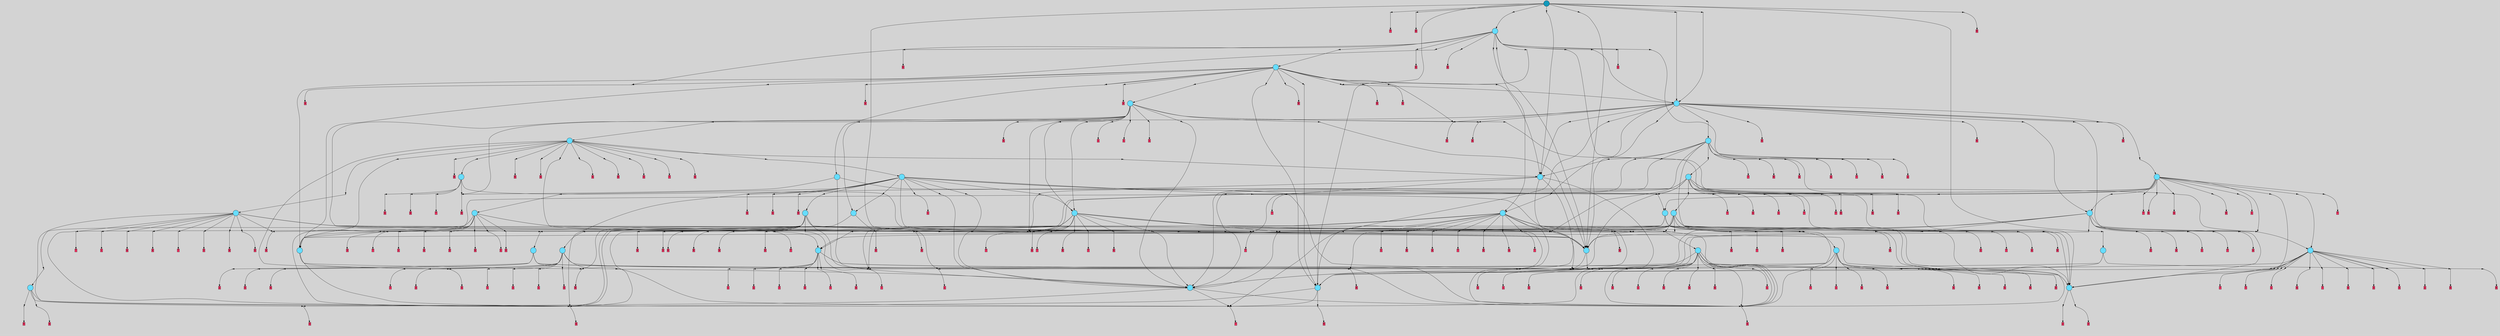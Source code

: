 // File exported with GEGELATI v1.3.1
// On the 2024-03-30 02:08:21
// With the File::TPGGraphDotExporter
digraph{
	graph[pad = "0.212, 0.055" bgcolor = lightgray]
	node[shape=circle style = filled label = ""]
		T1 [fillcolor="#66ddff"]
		T2 [fillcolor="#66ddff"]
		T3 [fillcolor="#66ddff"]
		T4 [fillcolor="#66ddff"]
		T5 [fillcolor="#66ddff"]
		T6 [fillcolor="#66ddff"]
		T7 [fillcolor="#66ddff"]
		T8 [fillcolor="#66ddff"]
		T32 [fillcolor="#66ddff"]
		T448 [fillcolor="#66ddff"]
		T452 [fillcolor="#66ddff"]
		T739 [fillcolor="#66ddff"]
		T798 [fillcolor="#66ddff"]
		T944 [fillcolor="#66ddff"]
		T946 [fillcolor="#66ddff"]
		T1089 [fillcolor="#66ddff"]
		T1167 [fillcolor="#66ddff"]
		T1211 [fillcolor="#66ddff"]
		T1269 [fillcolor="#66ddff"]
		T1345 [fillcolor="#66ddff"]
		T1575 [fillcolor="#66ddff"]
		T1733 [fillcolor="#66ddff"]
		T1747 [fillcolor="#66ddff"]
		T1822 [fillcolor="#66ddff"]
		T1863 [fillcolor="#66ddff"]
		T2123 [fillcolor="#66ddff"]
		T2340 [fillcolor="#66ddff"]
		T2342 [fillcolor="#66ddff"]
		T2496 [fillcolor="#66ddff"]
		T2566 [fillcolor="#66ddff"]
		T2713 [fillcolor="#66ddff"]
		T3655 [fillcolor="#66ddff"]
		T6257 [fillcolor="#66ddff"]
		T2779 [fillcolor="#66ddff"]
		T7846 [fillcolor="#1199bb"]
		P246247 [fillcolor="#cccccc" shape=point] //
		I246247 [shape=box style=invis label="5|3&2|3#2|7&#92;n"]
		P246247 -> I246247[style=invis]
		A118825 [fillcolor="#ff3366" shape=box margin=0.03 width=0 height=0 label="1"]
		T1 -> P246247 -> A118825
		P246248 [fillcolor="#cccccc" shape=point] //
		I246248 [shape=box style=invis label="1|0&4|4#3|7&#92;n0|5&4|5#1|4&#92;n4|0&0|7#1|4&#92;n2|0&0|3#0|6&#92;n3|1&1|7#3|7&#92;n3|0&0|0#2|0&#92;n1|7&1|6#4|5&#92;n3|6&4|1#0|4&#92;n7|1&2|0#3|4&#92;n"]
		P246248 -> I246248[style=invis]
		A118826 [fillcolor="#ff3366" shape=box margin=0.03 width=0 height=0 label="2"]
		T1 -> P246248 -> A118826
		P246249 [fillcolor="#cccccc" shape=point] //
		I246249 [shape=box style=invis label="3|7&3|6#4|2&#92;n5|6&1|2#1|1&#92;n3|1&1|5#1|6&#92;n7|2&2|6#0|5&#92;n5|0&3|4#4|7&#92;n6|2&3|4#0|5&#92;n"]
		P246249 -> I246249[style=invis]
		A118827 [fillcolor="#ff3366" shape=box margin=0.03 width=0 height=0 label="2"]
		T2 -> P246249 -> A118827
		P246250 [fillcolor="#cccccc" shape=point] //
		I246250 [shape=box style=invis label="0|7&1|6#2|1&#92;n0|2&3|2#2|3&#92;n"]
		P246250 -> I246250[style=invis]
		A118828 [fillcolor="#ff3366" shape=box margin=0.03 width=0 height=0 label="3"]
		T2 -> P246250 -> A118828
		P246251 [fillcolor="#cccccc" shape=point] //
		I246251 [shape=box style=invis label="4|5&1|0#2|5&#92;n"]
		P246251 -> I246251[style=invis]
		A118829 [fillcolor="#ff3366" shape=box margin=0.03 width=0 height=0 label="3"]
		T3 -> P246251 -> A118829
		P246252 [fillcolor="#cccccc" shape=point] //
		I246252 [shape=box style=invis label="4|6&2|3#3|7&#92;n3|0&2|6#4|6&#92;n1|0&4|0#2|6&#92;n6|5&3|7#2|4&#92;n1|7&3|2#1|1&#92;n0|3&2|5#1|1&#92;n4|7&3|0#0|7&#92;n4|5&0|3#1|1&#92;n8|3&1|2#1|4&#92;n"]
		P246252 -> I246252[style=invis]
		A118830 [fillcolor="#ff3366" shape=box margin=0.03 width=0 height=0 label="4"]
		T3 -> P246252 -> A118830
		P246253 [fillcolor="#cccccc" shape=point] //
		I246253 [shape=box style=invis label="1|3&1|2#2|1&#92;n8|0&3|2#1|6&#92;n"]
		P246253 -> I246253[style=invis]
		A118831 [fillcolor="#ff3366" shape=box margin=0.03 width=0 height=0 label="4"]
		T4 -> P246253 -> A118831
		P246254 [fillcolor="#cccccc" shape=point] //
		I246254 [shape=box style=invis label="4|7&0|7#3|6&#92;n"]
		P246254 -> I246254[style=invis]
		A118832 [fillcolor="#ff3366" shape=box margin=0.03 width=0 height=0 label="5"]
		T4 -> P246254 -> A118832
		P246255 [fillcolor="#cccccc" shape=point] //
		I246255 [shape=box style=invis label="6|7&2|3#4|0&#92;n6|4&1|3#4|7&#92;n"]
		P246255 -> I246255[style=invis]
		A118833 [fillcolor="#ff3366" shape=box margin=0.03 width=0 height=0 label="5"]
		T5 -> P246255 -> A118833
		P246256 [fillcolor="#cccccc" shape=point] //
		I246256 [shape=box style=invis label="3|2&1|3#1|0&#92;n3|0&1|7#1|5&#92;n8|3&1|2#2|6&#92;n2|1&2|3#1|3&#92;n0|3&0|6#3|3&#92;n0|6&3|1#1|4&#92;n"]
		P246256 -> I246256[style=invis]
		A118834 [fillcolor="#ff3366" shape=box margin=0.03 width=0 height=0 label="6"]
		T5 -> P246256 -> A118834
		P246257 [fillcolor="#cccccc" shape=point] //
		I246257 [shape=box style=invis label="4|0&1|2#1|1&#92;n8|6&1|5#1|0&#92;n"]
		P246257 -> I246257[style=invis]
		A118835 [fillcolor="#ff3366" shape=box margin=0.03 width=0 height=0 label="6"]
		T6 -> P246257 -> A118835
		P246258 [fillcolor="#cccccc" shape=point] //
		I246258 [shape=box style=invis label="2|7&2|0#0|3&#92;n5|7&0|7#2|2&#92;n8|5&1|6#4|0&#92;n6|3&3|7#3|5&#92;n1|0&1|2#4|3&#92;n5|6&2|0#2|1&#92;n"]
		P246258 -> I246258[style=invis]
		A118836 [fillcolor="#ff3366" shape=box margin=0.03 width=0 height=0 label="7"]
		T6 -> P246258 -> A118836
		P246259 [fillcolor="#cccccc" shape=point] //
		I246259 [shape=box style=invis label="3|6&2|2#1|7&#92;n7|0&4|3#2|2&#92;n3|3&0|0#1|2&#92;n4|0&1|0#2|3&#92;n2|3&0|4#3|1&#92;n0|3&3|3#0|7&#92;n8|2&0|2#2|3&#92;n8|7&2|0#3|3&#92;n"]
		P246259 -> I246259[style=invis]
		A118837 [fillcolor="#ff3366" shape=box margin=0.03 width=0 height=0 label="7"]
		T7 -> P246259 -> A118837
		P246260 [fillcolor="#cccccc" shape=point] //
		I246260 [shape=box style=invis label="1|1&2|7#4|7&#92;n1|5&3|6#3|5&#92;n1|3&4|3#1|7&#92;n4|0&0|5#2|3&#92;n4|6&2|5#0|0&#92;n3|3&0|7#1|3&#92;n6|5&4|3#4|3&#92;n4|7&0|2#4|0&#92;n4|6&3|2#2|4&#92;n"]
		P246260 -> I246260[style=invis]
		A118838 [fillcolor="#ff3366" shape=box margin=0.03 width=0 height=0 label="8"]
		T7 -> P246260 -> A118838
		P246261 [fillcolor="#cccccc" shape=point] //
		I246261 [shape=box style=invis label="1|4&3|4#1|1&#92;n4|1&2|1#0|7&#92;n"]
		P246261 -> I246261[style=invis]
		A118839 [fillcolor="#ff3366" shape=box margin=0.03 width=0 height=0 label="8"]
		T8 -> P246261 -> A118839
		P246262 [fillcolor="#cccccc" shape=point] //
		I246262 [shape=box style=invis label="1|7&1|1#4|2&#92;n8|3&3|1#4|3&#92;n1|3&0|1#1|7&#92;n5|0&1|2#3|2&#92;n5|3&2|6#1|0&#92;n2|3&4|4#0|2&#92;n3|2&0|4#1|3&#92;n4|0&1|7#1|0&#92;n1|0&3|2#3|0&#92;n0|7&2|3#3|0&#92;n"]
		P246262 -> I246262[style=invis]
		A118840 [fillcolor="#ff3366" shape=box margin=0.03 width=0 height=0 label="0"]
		T8 -> P246262 -> A118840
		T3 -> P246258
		T4 -> P246261
		P246263 [fillcolor="#cccccc" shape=point] //
		I246263 [shape=box style=invis label="1|7&2|3#1|4&#92;n0|2&4|4#4|0&#92;n0|2&0|1#3|6&#92;n3|3&2|1#4|7&#92;n0|6&1|0#4|4&#92;n4|0&1|3#2|3&#92;n4|1&0|3#0|7&#92;n1|5&1|7#4|6&#92;n6|4&2|2#4|1&#92;n"]
		P246263 -> I246263[style=invis]
		A118841 [fillcolor="#ff3366" shape=box margin=0.03 width=0 height=0 label="0"]
		T5 -> P246263 -> A118841
		T6 -> P246253
		T7 -> P246247
		T32 -> P246251
		P246264 [fillcolor="#cccccc" shape=point] //
		I246264 [shape=box style=invis label="6|5&3|7#2|4&#92;n3|0&1|6#4|6&#92;n1|0&4|0#2|6&#92;n4|6&2|3#3|7&#92;n1|7&3|2#1|1&#92;n0|3&2|5#1|1&#92;n4|7&3|0#0|7&#92;n4|5&0|3#1|1&#92;n8|3&1|2#1|4&#92;n"]
		P246264 -> I246264[style=invis]
		A118842 [fillcolor="#ff3366" shape=box margin=0.03 width=0 height=0 label="4"]
		T32 -> P246264 -> A118842
		P246265 [fillcolor="#cccccc" shape=point] //
		I246265 [shape=box style=invis label="8|2&0|1#4|7&#92;n4|7&0|7#3|6&#92;n"]
		P246265 -> I246265[style=invis]
		A118843 [fillcolor="#ff3366" shape=box margin=0.03 width=0 height=0 label="5"]
		T32 -> P246265 -> A118843
		T32 -> P246258
		P246266 [fillcolor="#cccccc" shape=point] //
		I246266 [shape=box style=invis label="0|2&1|0#3|1&#92;n7|0&0|6#4|5&#92;n1|1&3|3#1|0&#92;n3|7&0|7#2|7&#92;n"]
		P246266 -> I246266[style=invis]
		A118844 [fillcolor="#ff3366" shape=box margin=0.03 width=0 height=0 label="7"]
		T448 -> P246266 -> A118844
		P246267 [fillcolor="#cccccc" shape=point] //
		I246267 [shape=box style=invis label="1|6&4|6#3|6&#92;n7|0&0|0#4|5&#92;n"]
		P246267 -> I246267[style=invis]
		A118845 [fillcolor="#ff3366" shape=box margin=0.03 width=0 height=0 label="3"]
		T448 -> P246267 -> A118845
		T448 -> P246258
		P246268 [fillcolor="#cccccc" shape=point] //
		I246268 [shape=box style=invis label="5|3&2|3#2|7&#92;n5|4&0|4#1|4&#92;n"]
		P246268 -> I246268[style=invis]
		A118846 [fillcolor="#ff3366" shape=box margin=0.03 width=0 height=0 label="1"]
		T448 -> P246268 -> A118846
		P246269 [fillcolor="#cccccc" shape=point] //
		I246269 [shape=box style=invis label="0|3&1|2#0|7&#92;n0|0&4|7#1|0&#92;n"]
		P246269 -> I246269[style=invis]
		A118847 [fillcolor="#ff3366" shape=box margin=0.03 width=0 height=0 label="5"]
		T448 -> P246269 -> A118847
		P246270 [fillcolor="#cccccc" shape=point] //
		I246270 [shape=box style=invis label="3|7&3|5#2|3&#92;n5|0&3|6#4|5&#92;n5|5&3|6#2|2&#92;n8|7&0|7#2|5&#92;n6|3&3|7#3|2&#92;n5|6&2|0#2|1&#92;n"]
		P246270 -> I246270[style=invis]
		A118848 [fillcolor="#ff3366" shape=box margin=0.03 width=0 height=0 label="7"]
		T448 -> P246270 -> A118848
		P246271 [fillcolor="#cccccc" shape=point] //
		I246271 [shape=box style=invis label="0|0&3|4#0|1&#92;n5|3&1|4#1|2&#92;n"]
		P246271 -> I246271[style=invis]
		A118849 [fillcolor="#ff3366" shape=box margin=0.03 width=0 height=0 label="3"]
		T448 -> P246271 -> A118849
		T448 -> P246252
		T448 -> P246254
		T452 -> P246253
		P246272 [fillcolor="#cccccc" shape=point] //
		I246272 [shape=box style=invis label="3|0&3|7#0|7&#92;n"]
		P246272 -> I246272[style=invis]
		A118850 [fillcolor="#ff3366" shape=box margin=0.03 width=0 height=0 label="3"]
		T452 -> P246272 -> A118850
		T452 -> P246252
		P246273 [fillcolor="#cccccc" shape=point] //
		I246273 [shape=box style=invis label="2|7&2|0#0|3&#92;n8|5&1|6#4|0&#92;n5|6&2|0#2|1&#92;n1|0&1|2#4|3&#92;n6|3&3|7#3|5&#92;n4|7&4|7#2|5&#92;n"]
		P246273 -> I246273[style=invis]
		A118851 [fillcolor="#ff3366" shape=box margin=0.03 width=0 height=0 label="7"]
		T452 -> P246273 -> A118851
		T452 -> P246247
		P246274 [fillcolor="#cccccc" shape=point] //
		I246274 [shape=box style=invis label="4|7&3|7#3|6&#92;n3|0&2|3#0|5&#92;n"]
		P246274 -> I246274[style=invis]
		A118852 [fillcolor="#ff3366" shape=box margin=0.03 width=0 height=0 label="5"]
		T739 -> P246274 -> A118852
		T739 -> P246248
		T739 -> P246263
		T739 -> P246252
		T739 -> P246258
		P246275 [fillcolor="#cccccc" shape=point] //
		I246275 [shape=box style=invis label="5|3&2|3#2|4&#92;n4|1&4|4#2|0&#92;n"]
		P246275 -> I246275[style=invis]
		T739 -> P246275 -> T2
		P246276 [fillcolor="#cccccc" shape=point] //
		I246276 [shape=box style=invis label="1|1&2|0#3|5&#92;n1|3&3|2#4|0&#92;n2|4&4|7#3|1&#92;n1|4&4|6#2|5&#92;n"]
		P246276 -> I246276[style=invis]
		A118853 [fillcolor="#ff3366" shape=box margin=0.03 width=0 height=0 label="4"]
		T739 -> P246276 -> A118853
		P246277 [fillcolor="#cccccc" shape=point] //
		I246277 [shape=box style=invis label="7|6&1|7#0|7&#92;n5|2&1|3#4|0&#92;n6|4&3|3#0|0&#92;n6|5&0|3#2|3&#92;n5|6&2|0#2|1&#92;n5|7&4|7#2|2&#92;n4|2&2|2#3|7&#92;n2|7&2|0#0|3&#92;n6|1&3|7#3|5&#92;n3|0&1|2#4|3&#92;n"]
		P246277 -> I246277[style=invis]
		T739 -> P246277 -> T6
		P246278 [fillcolor="#cccccc" shape=point] //
		I246278 [shape=box style=invis label="5|2&4|4#2|3&#92;n6|4&3|7#4|1&#92;n5|7&1|2#2|7&#92;n5|7&1|1#4|0&#92;n0|3&0|1#2|1&#92;n0|4&2|3#3|3&#92;n0|3&2|3#2|7&#92;n8|7&4|7#0|2&#92;n0|2&3|0#0|2&#92;n"]
		P246278 -> I246278[style=invis]
		A118854 [fillcolor="#ff3366" shape=box margin=0.03 width=0 height=0 label="1"]
		T739 -> P246278 -> A118854
		P246279 [fillcolor="#cccccc" shape=point] //
		I246279 [shape=box style=invis label="0|0&3|6#1|2&#92;n4|3&0|6#4|1&#92;n7|7&1|1#0|5&#92;n"]
		P246279 -> I246279[style=invis]
		A118855 [fillcolor="#ff3366" shape=box margin=0.03 width=0 height=0 label="8"]
		T739 -> P246279 -> A118855
		P246280 [fillcolor="#cccccc" shape=point] //
		I246280 [shape=box style=invis label="3|0&1|3#2|2&#92;n5|2&1|0#2|5&#92;n"]
		P246280 -> I246280[style=invis]
		A118856 [fillcolor="#ff3366" shape=box margin=0.03 width=0 height=0 label="1"]
		T739 -> P246280 -> A118856
		T739 -> P246252
		P246281 [fillcolor="#cccccc" shape=point] //
		I246281 [shape=box style=invis label="0|7&1|0#2|1&#92;n7|2&4|0#2|4&#92;n"]
		P246281 -> I246281[style=invis]
		A118857 [fillcolor="#ff3366" shape=box margin=0.03 width=0 height=0 label="3"]
		T739 -> P246281 -> A118857
		T739 -> P246252
		P246282 [fillcolor="#cccccc" shape=point] //
		I246282 [shape=box style=invis label="5|3&0|3#2|7&#92;n"]
		P246282 -> I246282[style=invis]
		A118858 [fillcolor="#ff3366" shape=box margin=0.03 width=0 height=0 label="1"]
		T739 -> P246282 -> A118858
		P246283 [fillcolor="#cccccc" shape=point] //
		I246283 [shape=box style=invis label="7|0&4|3#1|3&#92;n2|3&0|4#0|1&#92;n3|6&2|2#1|7&#92;n0|3&0|0#1|3&#92;n6|4&4|4#4|1&#92;n8|0&1|7#1|0&#92;n1|3&0|0#4|5&#92;n0|4&2|3#3|7&#92;n"]
		P246283 -> I246283[style=invis]
		A118859 [fillcolor="#ff3366" shape=box margin=0.03 width=0 height=0 label="7"]
		T798 -> P246283 -> A118859
		P246284 [fillcolor="#cccccc" shape=point] //
		I246284 [shape=box style=invis label="0|3&2|5#1|1&#92;n4|6&2|3#3|7&#92;n1|0&2|6#4|6&#92;n1|0&4|0#2|6&#92;n1|7&3|2#1|1&#92;n8|3&1|2#1|4&#92;n4|3&3|0#0|7&#92;n4|5&0|3#1|1&#92;n4|2&2|4#2|3&#92;n1|5&1|3#2|2&#92;n"]
		P246284 -> I246284[style=invis]
		A118860 [fillcolor="#ff3366" shape=box margin=0.03 width=0 height=0 label="4"]
		T798 -> P246284 -> A118860
		T798 -> P246260
		P246285 [fillcolor="#cccccc" shape=point] //
		I246285 [shape=box style=invis label="7|2&4|3#0|0&#92;n4|0&1|4#1|1&#92;n"]
		P246285 -> I246285[style=invis]
		A118861 [fillcolor="#ff3366" shape=box margin=0.03 width=0 height=0 label="4"]
		T798 -> P246285 -> A118861
		P246286 [fillcolor="#cccccc" shape=point] //
		I246286 [shape=box style=invis label="0|0&4|3#0|6&#92;n6|3&3|7#3|5&#92;n8|6&2|0#2|1&#92;n1|0&1|2#0|3&#92;n4|2&1|1#3|7&#92;n"]
		P246286 -> I246286[style=invis]
		A118862 [fillcolor="#ff3366" shape=box margin=0.03 width=0 height=0 label="7"]
		T798 -> P246286 -> A118862
		P246287 [fillcolor="#cccccc" shape=point] //
		I246287 [shape=box style=invis label="8|1&1|0#2|1&#92;n7|0&4|3#0|6&#92;n2|4&2|3#1|2&#92;n"]
		P246287 -> I246287[style=invis]
		A118863 [fillcolor="#ff3366" shape=box margin=0.03 width=0 height=0 label="1"]
		T944 -> P246287 -> A118863
		T944 -> P246247
		P246288 [fillcolor="#cccccc" shape=point] //
		I246288 [shape=box style=invis label="3|3&3|0#2|4&#92;n2|5&4|6#4|6&#92;n3|0&0|6#0|6&#92;n4|6&2|3#4|7&#92;n8|3&1|2#1|4&#92;n1|0&4|0#2|4&#92;n"]
		P246288 -> I246288[style=invis]
		A118864 [fillcolor="#ff3366" shape=box margin=0.03 width=0 height=0 label="4"]
		T944 -> P246288 -> A118864
		P246289 [fillcolor="#cccccc" shape=point] //
		I246289 [shape=box style=invis label="4|6&0|3#3|7&#92;n3|0&2|7#4|6&#92;n4|7&3|0#0|7&#92;n1|7&3|2#1|1&#92;n1|0&4|0#2|6&#92;n0|3&2|5#1|1&#92;n4|5&0|3#1|1&#92;n"]
		P246289 -> I246289[style=invis]
		A118865 [fillcolor="#ff3366" shape=box margin=0.03 width=0 height=0 label="4"]
		T944 -> P246289 -> A118865
		P246290 [fillcolor="#cccccc" shape=point] //
		I246290 [shape=box style=invis label="4|0&0|4#3|3&#92;n7|0&1|4#3|3&#92;n"]
		P246290 -> I246290[style=invis]
		A118866 [fillcolor="#ff3366" shape=box margin=0.03 width=0 height=0 label="4"]
		T944 -> P246290 -> A118866
		P246291 [fillcolor="#cccccc" shape=point] //
		I246291 [shape=box style=invis label="2|1&2|0#4|2&#92;n4|1&0|3#0|7&#92;n1|4&3|1#1|7&#92;n0|7&0|1#3|6&#92;n6|4&0|2#0|1&#92;n0|6&0|0#4|4&#92;n4|6&4|3#0|7&#92;n7|2&3|3#3|4&#92;n1|0&2|1#1|4&#92;n"]
		P246291 -> I246291[style=invis]
		A118867 [fillcolor="#ff3366" shape=box margin=0.03 width=0 height=0 label="0"]
		T944 -> P246291 -> A118867
		P246292 [fillcolor="#cccccc" shape=point] //
		I246292 [shape=box style=invis label="4|7&0|3#3|4&#92;n8|0&2|7#3|2&#92;n"]
		P246292 -> I246292[style=invis]
		A118868 [fillcolor="#ff3366" shape=box margin=0.03 width=0 height=0 label="5"]
		T944 -> P246292 -> A118868
		T944 -> P246259
		P246293 [fillcolor="#cccccc" shape=point] //
		I246293 [shape=box style=invis label="1|1&2|7#4|7&#92;n1|5&3|6#3|5&#92;n1|3&4|3#1|1&#92;n3|3&0|7#1|3&#92;n4|6&2|5#0|0&#92;n4|0&0|5#2|3&#92;n6|5&4|3#4|3&#92;n4|7&0|2#4|0&#92;n4|6&3|2#2|4&#92;n"]
		P246293 -> I246293[style=invis]
		A118869 [fillcolor="#ff3366" shape=box margin=0.03 width=0 height=0 label="8"]
		T944 -> P246293 -> A118869
		P246294 [fillcolor="#cccccc" shape=point] //
		I246294 [shape=box style=invis label="2|7&2|0#0|3&#92;n5|7&0|7#2|2&#92;n5|6&2|0#2|1&#92;n6|3&3|7#3|7&#92;n1|0&1|2#4|3&#92;n8|5&1|6#4|0&#92;n"]
		P246294 -> I246294[style=invis]
		A118870 [fillcolor="#ff3366" shape=box margin=0.03 width=0 height=0 label="7"]
		T944 -> P246294 -> A118870
		P246295 [fillcolor="#cccccc" shape=point] //
		I246295 [shape=box style=invis label="3|7&3|6#4|2&#92;n5|6&1|2#1|1&#92;n6|6&3|4#0|5&#92;n5|0&3|4#4|7&#92;n3|1&1|5#1|6&#92;n"]
		P246295 -> I246295[style=invis]
		A118871 [fillcolor="#ff3366" shape=box margin=0.03 width=0 height=0 label="2"]
		T946 -> P246295 -> A118871
		P246296 [fillcolor="#cccccc" shape=point] //
		I246296 [shape=box style=invis label="5|0&3|1#3|7&#92;n2|3&3|7#0|4&#92;n0|5&2|7#4|6&#92;n1|0&0|0#1|0&#92;n2|3&0|3#0|3&#92;n6|2&0|3#0|1&#92;n5|5&1|2#4|3&#92;n5|2&0|4#1|1&#92;n6|4&2|3#0|5&#92;n"]
		P246296 -> I246296[style=invis]
		A118872 [fillcolor="#ff3366" shape=box margin=0.03 width=0 height=0 label="7"]
		T946 -> P246296 -> A118872
		P246297 [fillcolor="#cccccc" shape=point] //
		I246297 [shape=box style=invis label="7|5&1|0#2|5&#92;n"]
		P246297 -> I246297[style=invis]
		A118873 [fillcolor="#ff3366" shape=box margin=0.03 width=0 height=0 label="3"]
		T946 -> P246297 -> A118873
		T946 -> P246255
		T946 -> P246272
		P246298 [fillcolor="#cccccc" shape=point] //
		I246298 [shape=box style=invis label="4|0&2|1#4|0&#92;n1|4&1|2#4|3&#92;n7|7&4|5#1|0&#92;n6|1&3|7#0|5&#92;n"]
		P246298 -> I246298[style=invis]
		A118874 [fillcolor="#ff3366" shape=box margin=0.03 width=0 height=0 label="7"]
		T946 -> P246298 -> A118874
		P246299 [fillcolor="#cccccc" shape=point] //
		I246299 [shape=box style=invis label="8|3&1|2#3|4&#92;n4|4&0|3#1|1&#92;n1|2&1|2#0|7&#92;n1|7&3|2#1|1&#92;n1|0&4|0#2|6&#92;n0|3&0|5#1|1&#92;n4|7&3|0#0|7&#92;n6|5&3|7#2|4&#92;n4|6&2|3#0|7&#92;n"]
		P246299 -> I246299[style=invis]
		A118875 [fillcolor="#ff3366" shape=box margin=0.03 width=0 height=0 label="4"]
		T946 -> P246299 -> A118875
		P246300 [fillcolor="#cccccc" shape=point] //
		I246300 [shape=box style=invis label="6|4&3|7#2|1&#92;n1|3&1|3#1|4&#92;n3|7&0|2#2|4&#92;n2|1&2|0#3|0&#92;n7|0&0|4#3|7&#92;n0|3&0|7#2|1&#92;n2|4&2|3#3|3&#92;n0|2&3|0#0|2&#92;n"]
		P246300 -> I246300[style=invis]
		A118876 [fillcolor="#ff3366" shape=box margin=0.03 width=0 height=0 label="1"]
		T946 -> P246300 -> A118876
		P246301 [fillcolor="#cccccc" shape=point] //
		I246301 [shape=box style=invis label="0|3&2|5#1|1&#92;n4|5&3|0#0|7&#92;n1|0&4|0#2|6&#92;n4|6&2|3#3|7&#92;n4|5&1|3#1|2&#92;n7|0&1|1#3|3&#92;n3|5&3|7#2|4&#92;n3|4&2|1#4|6&#92;n"]
		P246301 -> I246301[style=invis]
		A118877 [fillcolor="#ff3366" shape=box margin=0.03 width=0 height=0 label="4"]
		T1089 -> P246301 -> A118877
		P246302 [fillcolor="#cccccc" shape=point] //
		I246302 [shape=box style=invis label="1|7&1|1#2|2&#92;n8|3&3|1#4|3&#92;n8|5&2|6#4|1&#92;n1|3&0|1#1|7&#92;n5|0&1|2#3|2&#92;n5|3&2|6#1|0&#92;n1|0&3|2#3|0&#92;n4|0&1|7#1|0&#92;n2|3&4|4#0|2&#92;n0|7&2|3#3|0&#92;n"]
		P246302 -> I246302[style=invis]
		A118878 [fillcolor="#ff3366" shape=box margin=0.03 width=0 height=0 label="0"]
		T1089 -> P246302 -> A118878
		P246303 [fillcolor="#cccccc" shape=point] //
		I246303 [shape=box style=invis label="0|6&3|0#0|6&#92;n3|0&3|7#0|7&#92;n"]
		P246303 -> I246303[style=invis]
		A118879 [fillcolor="#ff3366" shape=box margin=0.03 width=0 height=0 label="3"]
		T1089 -> P246303 -> A118879
		P246304 [fillcolor="#cccccc" shape=point] //
		I246304 [shape=box style=invis label="3|4&2|2#1|7&#92;n2|0&3|6#2|2&#92;n7|0&4|3#2|2&#92;n8|7&2|5#3|3&#92;n2|5&0|6#4|7&#92;n2|3&0|4#3|1&#92;n0|3&3|1#0|7&#92;n"]
		P246304 -> I246304[style=invis]
		A118880 [fillcolor="#ff3366" shape=box margin=0.03 width=0 height=0 label="7"]
		T1089 -> P246304 -> A118880
		P246305 [fillcolor="#cccccc" shape=point] //
		I246305 [shape=box style=invis label="6|4&0|6#4|3&#92;n4|0&1|2#1|2&#92;n8|6&1|4#1|0&#92;n"]
		P246305 -> I246305[style=invis]
		T1089 -> P246305 -> T1
		P246306 [fillcolor="#cccccc" shape=point] //
		I246306 [shape=box style=invis label="5|7&1|1#4|3&#92;n5|7&1|2#2|7&#92;n5|2&4|4#2|3&#92;n6|4&3|0#4|1&#92;n0|3&0|5#2|1&#92;n2|1&1|7#3|7&#92;n6|1&1|3#2|7&#92;n0|2&3|0#0|2&#92;n3|0&0|1#3|5&#92;n4|6&1|4#3|6&#92;n"]
		P246306 -> I246306[style=invis]
		A118881 [fillcolor="#ff3366" shape=box margin=0.03 width=0 height=0 label="1"]
		T1089 -> P246306 -> A118881
		P246307 [fillcolor="#cccccc" shape=point] //
		I246307 [shape=box style=invis label="3|0&3|5#4|3&#92;n0|1&3|0#0|2&#92;n0|3&0|7#2|1&#92;n6|4&2|7#4|1&#92;n3|7&2|1#4|0&#92;n6|6&2|2#2|4&#92;n7|3&3|2#3|7&#92;n3|4&2|3#3|3&#92;n5|7&1|6#2|2&#92;n"]
		P246307 -> I246307[style=invis]
		T1089 -> P246307 -> T4
		P246308 [fillcolor="#cccccc" shape=point] //
		I246308 [shape=box style=invis label="1|1&2|0#3|5&#92;n0|6&0|1#1|2&#92;n1|3&3|2#4|0&#92;n1|0&4|6#2|5&#92;n"]
		P246308 -> I246308[style=invis]
		A118882 [fillcolor="#ff3366" shape=box margin=0.03 width=0 height=0 label="4"]
		T1089 -> P246308 -> A118882
		P246309 [fillcolor="#cccccc" shape=point] //
		I246309 [shape=box style=invis label="6|0&3|7#0|7&#92;n"]
		P246309 -> I246309[style=invis]
		A118883 [fillcolor="#ff3366" shape=box margin=0.03 width=0 height=0 label="3"]
		T1089 -> P246309 -> A118883
		P246310 [fillcolor="#cccccc" shape=point] //
		I246310 [shape=box style=invis label="1|7&1|1#4|2&#92;n2|6&4|4#0|2&#92;n5|0&1|2#1|2&#92;n3|0&4|7#1|4&#92;n1|3&0|1#1|7&#92;n3|2&0|4#1|3&#92;n5|6&2|6#1|0&#92;n3|5&2|6#3|7&#92;n0|7&2|3#3|0&#92;n"]
		P246310 -> I246310[style=invis]
		T1089 -> P246310 -> T32
		P246311 [fillcolor="#cccccc" shape=point] //
		I246311 [shape=box style=invis label="6|2&1|3#1|3&#92;n3|0&1|7#1|5&#92;n0|3&0|6#3|3&#92;n0|6&3|1#1|4&#92;n2|1&2|3#1|3&#92;n"]
		P246311 -> I246311[style=invis]
		A118884 [fillcolor="#ff3366" shape=box margin=0.03 width=0 height=0 label="6"]
		T1089 -> P246311 -> A118884
		P246312 [fillcolor="#cccccc" shape=point] //
		I246312 [shape=box style=invis label="6|2&2|3#4|4&#92;n0|5&0|6#1|4&#92;n7|7&0|2#2|4&#92;n7|3&3|0#4|5&#92;n2|0&3|1#3|2&#92;n6|2&1|2#2|7&#92;n6|0&0|0#2|6&#92;n4|3&0|4#2|6&#92;n"]
		P246312 -> I246312[style=invis]
		A118885 [fillcolor="#ff3366" shape=box margin=0.03 width=0 height=0 label="1"]
		T1089 -> P246312 -> A118885
		T1089 -> P246278
		T1167 -> P246263
		P246313 [fillcolor="#cccccc" shape=point] //
		I246313 [shape=box style=invis label="5|0&4|5#3|6&#92;n1|4&2|4#1|1&#92;n8|0&1|7#1|1&#92;n"]
		P246313 -> I246313[style=invis]
		A118886 [fillcolor="#ff3366" shape=box margin=0.03 width=0 height=0 label="8"]
		T1167 -> P246313 -> A118886
		P246314 [fillcolor="#cccccc" shape=point] //
		I246314 [shape=box style=invis label="8|5&0|1#3|0&#92;n2|7&1|0#0|3&#92;n6|3&3|7#3|5&#92;n8|5&1|6#4|0&#92;n5|7&0|7#2|2&#92;n5|6&2|0#2|1&#92;n"]
		P246314 -> I246314[style=invis]
		T1167 -> P246314 -> T3
		P246315 [fillcolor="#cccccc" shape=point] //
		I246315 [shape=box style=invis label="2|0&0|3#0|6&#92;n0|5&4|5#1|0&#92;n4|0&0|7#1|4&#92;n3|1&1|7#2|7&#92;n1|0&0|4#3|7&#92;n3|0&0|0#2|0&#92;n7|1&3|0#3|4&#92;n3|6&4|1#0|4&#92;n4|3&3|5#4|3&#92;n"]
		P246315 -> I246315[style=invis]
		A118887 [fillcolor="#ff3366" shape=box margin=0.03 width=0 height=0 label="2"]
		T1167 -> P246315 -> A118887
		P246316 [fillcolor="#cccccc" shape=point] //
		I246316 [shape=box style=invis label="8|5&2|4#3|4&#92;n0|0&3|6#1|6&#92;n"]
		P246316 -> I246316[style=invis]
		T1167 -> P246316 -> T1
		T1167 -> P246259
		P246317 [fillcolor="#cccccc" shape=point] //
		I246317 [shape=box style=invis label="4|0&1|0#2|3&#92;n3|6&2|2#1|7&#92;n2|3&0|4#3|5&#92;n6|0&0|5#2|6&#92;n8|7&2|0#3|3&#92;n0|3&3|3#0|1&#92;n8|7&0|2#2|3&#92;n7|0&4|3#2|2&#92;n"]
		P246317 -> I246317[style=invis]
		A118888 [fillcolor="#ff3366" shape=box margin=0.03 width=0 height=0 label="7"]
		T1167 -> P246317 -> A118888
		P246318 [fillcolor="#cccccc" shape=point] //
		I246318 [shape=box style=invis label="4|7&2|3#3|7&#92;n3|0&2|6#4|6&#92;n6|5&3|7#2|4&#92;n4|7&3|0#0|7&#92;n4|4&0|3#1|1&#92;n0|3&2|5#1|1&#92;n8|3&1|2#1|4&#92;n"]
		P246318 -> I246318[style=invis]
		A118889 [fillcolor="#ff3366" shape=box margin=0.03 width=0 height=0 label="4"]
		T1167 -> P246318 -> A118889
		P246319 [fillcolor="#cccccc" shape=point] //
		I246319 [shape=box style=invis label="6|0&2|5#3|0&#92;n8|5&1|2#2|2&#92;n2|4&0|1#3|2&#92;n3|2&1|3#1|0&#92;n3|0&3|7#1|5&#92;n3|3&2|1#2|6&#92;n0|6&3|1#1|4&#92;n"]
		P246319 -> I246319[style=invis]
		A118890 [fillcolor="#ff3366" shape=box margin=0.03 width=0 height=0 label="6"]
		T1167 -> P246319 -> A118890
		P246320 [fillcolor="#cccccc" shape=point] //
		I246320 [shape=box style=invis label="3|0&3|4#0|4&#92;n2|4&4|7#0|3&#92;n4|4&0|1#0|4&#92;n6|3&1|6#0|5&#92;n8|5&3|4#3|7&#92;n6|1&1|4#0|3&#92;n1|3&0|7#1|7&#92;n3|2&0|5#0|1&#92;n"]
		P246320 -> I246320[style=invis]
		T1167 -> P246320 -> T739
		T1167 -> P246252
		P246321 [fillcolor="#cccccc" shape=point] //
		I246321 [shape=box style=invis label="3|2&1|4#1|0&#92;n8|1&1|2#2|6&#92;n0|3&0|6#3|3&#92;n8|3&1|0#1|0&#92;n3|0&1|7#0|5&#92;n0|5&3|4#3|1&#92;n2|1&2|3#1|3&#92;n0|6&3|1#1|4&#92;n"]
		P246321 -> I246321[style=invis]
		A118891 [fillcolor="#ff3366" shape=box margin=0.03 width=0 height=0 label="6"]
		T1167 -> P246321 -> A118891
		P246322 [fillcolor="#cccccc" shape=point] //
		I246322 [shape=box style=invis label="1|0&3|1#3|7&#92;n7|3&1|1#2|5&#92;n"]
		P246322 -> I246322[style=invis]
		T1167 -> P246322 -> T1
		T1167 -> P246253
		P246323 [fillcolor="#cccccc" shape=point] //
		I246323 [shape=box style=invis label="8|0&2|7#3|2&#92;n4|7&0|3#3|5&#92;n"]
		P246323 -> I246323[style=invis]
		T1167 -> P246323 -> T946
		P246324 [fillcolor="#cccccc" shape=point] //
		I246324 [shape=box style=invis label="4|7&2|7#3|6&#92;n8|0&2|3#0|5&#92;n"]
		P246324 -> I246324[style=invis]
		A118892 [fillcolor="#ff3366" shape=box margin=0.03 width=0 height=0 label="5"]
		T1211 -> P246324 -> A118892
		P246325 [fillcolor="#cccccc" shape=point] //
		I246325 [shape=box style=invis label="4|0&0|3#1|4&#92;n2|0&0|3#0|6&#92;n2|0&0|4#1|5&#92;n3|0&0|0#2|0&#92;n1|7&1|6#4|5&#92;n3|0&1|7#3|7&#92;n3|6&4|1#0|4&#92;n7|1&2|0#3|4&#92;n"]
		P246325 -> I246325[style=invis]
		A118893 [fillcolor="#ff3366" shape=box margin=0.03 width=0 height=0 label="2"]
		T1211 -> P246325 -> A118893
		P246326 [fillcolor="#cccccc" shape=point] //
		I246326 [shape=box style=invis label="4|5&4|1#1|4&#92;n4|5&1|3#2|3&#92;n2|3&3|1#4|7&#92;n2|5&4|2#2|7&#92;n2|1&0|1#0|2&#92;n6|5&2|2#4|1&#92;n3|2&0|1#1|6&#92;n4|0&3|5#0|5&#92;n4|5&3|3#3|4&#92;n0|2&4|4#4|3&#92;n"]
		P246326 -> I246326[style=invis]
		A118894 [fillcolor="#ff3366" shape=box margin=0.03 width=0 height=0 label="0"]
		T1211 -> P246326 -> A118894
		P246327 [fillcolor="#cccccc" shape=point] //
		I246327 [shape=box style=invis label="5|7&0|7#2|2&#92;n2|7&2|0#0|3&#92;n8|5&1|6#4|0&#92;n6|3&2|7#3|5&#92;n8|5&0|6#1|3&#92;n1|0&1|2#4|3&#92;n5|6&2|0#2|1&#92;n"]
		P246327 -> I246327[style=invis]
		A118895 [fillcolor="#ff3366" shape=box margin=0.03 width=0 height=0 label="7"]
		T1211 -> P246327 -> A118895
		P246328 [fillcolor="#cccccc" shape=point] //
		I246328 [shape=box style=invis label="7|3&2|3#3|4&#92;n6|0&4|0#4|2&#92;n1|5&3|4#4|4&#92;n"]
		P246328 -> I246328[style=invis]
		T1211 -> P246328 -> T2
		P246329 [fillcolor="#cccccc" shape=point] //
		I246329 [shape=box style=invis label="8|1&4|2#0|4&#92;n6|5&3|7#3|5&#92;n8|5&1|6#4|0&#92;n2|7&2|0#0|3&#92;n1|0&1|2#4|3&#92;n5|6&2|0#2|1&#92;n"]
		P246329 -> I246329[style=invis]
		A118896 [fillcolor="#ff3366" shape=box margin=0.03 width=0 height=0 label="7"]
		T1211 -> P246329 -> A118896
		P246330 [fillcolor="#cccccc" shape=point] //
		I246330 [shape=box style=invis label="3|0&4|0#1|6&#92;n"]
		P246330 -> I246330[style=invis]
		A118897 [fillcolor="#ff3366" shape=box margin=0.03 width=0 height=0 label="1"]
		T1211 -> P246330 -> A118897
		P246331 [fillcolor="#cccccc" shape=point] //
		I246331 [shape=box style=invis label="4|6&2|3#3|7&#92;n0|3&2|5#1|1&#92;n1|0&4|0#2|6&#92;n3|5&3|7#2|4&#92;n1|7&3|2#1|1&#92;n4|5&0|3#1|1&#92;n4|5&3|0#0|7&#92;n7|1&2|5#1|4&#92;n3|0&2|6#4|6&#92;n"]
		P246331 -> I246331[style=invis]
		A118898 [fillcolor="#ff3366" shape=box margin=0.03 width=0 height=0 label="4"]
		T1211 -> P246331 -> A118898
		P246332 [fillcolor="#cccccc" shape=point] //
		I246332 [shape=box style=invis label="2|5&3|7#0|3&#92;n2|5&2|0#0|3&#92;n1|0&1|2#4|3&#92;n5|6&2|0#2|1&#92;n1|1&1|6#4|0&#92;n0|6&2|5#3|1&#92;n"]
		P246332 -> I246332[style=invis]
		A118899 [fillcolor="#ff3366" shape=box margin=0.03 width=0 height=0 label="7"]
		T1211 -> P246332 -> A118899
		P246333 [fillcolor="#cccccc" shape=point] //
		I246333 [shape=box style=invis label="3|4&2|2#1|7&#92;n7|0&4|3#2|2&#92;n3|3&0|0#1|2&#92;n4|0&1|0#2|3&#92;n2|3&0|4#3|1&#92;n0|3&3|3#0|7&#92;n8|7&2|0#3|3&#92;n8|2&0|2#2|3&#92;n"]
		P246333 -> I246333[style=invis]
		T1211 -> P246333 -> T6
		P246334 [fillcolor="#cccccc" shape=point] //
		I246334 [shape=box style=invis label="4|2&4|7#1|5&#92;n8|0&3|2#2|6&#92;n"]
		P246334 -> I246334[style=invis]
		A118900 [fillcolor="#ff3366" shape=box margin=0.03 width=0 height=0 label="4"]
		T1211 -> P246334 -> A118900
		T1211 -> P246324
		P246335 [fillcolor="#cccccc" shape=point] //
		I246335 [shape=box style=invis label="2|1&2|5#3|5&#92;n3|5&4|2#0|5&#92;n6|7&3|4#2|1&#92;n3|3&4|1#3|4&#92;n8|0&0|7#2|3&#92;n"]
		P246335 -> I246335[style=invis]
		T1211 -> P246335 -> T6
		P246336 [fillcolor="#cccccc" shape=point] //
		I246336 [shape=box style=invis label="0|2&4|2#2|3&#92;n"]
		P246336 -> I246336[style=invis]
		A118901 [fillcolor="#ff3366" shape=box margin=0.03 width=0 height=0 label="3"]
		T1211 -> P246336 -> A118901
		P246337 [fillcolor="#cccccc" shape=point] //
		I246337 [shape=box style=invis label="0|4&2|4#1|1&#92;n"]
		P246337 -> I246337[style=invis]
		A118902 [fillcolor="#ff3366" shape=box margin=0.03 width=0 height=0 label="8"]
		T1269 -> P246337 -> A118902
		T1269 -> P246258
		P246338 [fillcolor="#cccccc" shape=point] //
		I246338 [shape=box style=invis label="2|2&4|4#3|2&#92;n6|0&3|6#1|6&#92;n"]
		P246338 -> I246338[style=invis]
		T1269 -> P246338 -> T1
		T1269 -> P246253
		T1269 -> P246248
		T1269 -> P246272
		T1269 -> P246253
		P246339 [fillcolor="#cccccc" shape=point] //
		I246339 [shape=box style=invis label="3|0&2|6#4|6&#92;n2|1&0|0#1|4&#92;n8|6&1|1#1|4&#92;n1|0&4|0#2|6&#92;n6|5&3|7#2|4&#92;n4|5&0|3#1|2&#92;n4|7&3|0#0|7&#92;n4|7&2|3#3|7&#92;n4|0&0|5#0|4&#92;n1|7&3|2#1|1&#92;n"]
		P246339 -> I246339[style=invis]
		A118903 [fillcolor="#ff3366" shape=box margin=0.03 width=0 height=0 label="4"]
		T1269 -> P246339 -> A118903
		P246340 [fillcolor="#cccccc" shape=point] //
		I246340 [shape=box style=invis label="8|7&2|6#3|3&#92;n2|3&4|4#2|1&#92;n2|5&0|6#4|7&#92;n4|3&4|4#4|0&#92;n6|7&3|2#2|5&#92;n0|6&4|0#3|2&#92;n7|0&4|3#2|2&#92;n3|4&0|2#1|7&#92;n4|0&1|1#2|7&#92;n"]
		P246340 -> I246340[style=invis]
		A118904 [fillcolor="#ff3366" shape=box margin=0.03 width=0 height=0 label="7"]
		T1269 -> P246340 -> A118904
		P246341 [fillcolor="#cccccc" shape=point] //
		I246341 [shape=box style=invis label="5|2&4|4#2|3&#92;n6|4&0|7#4|1&#92;n5|7&1|1#4|0&#92;n0|2&3|0#0|2&#92;n0|4&2|3#3|3&#92;n0|3&2|3#2|7&#92;n8|5&4|7#0|2&#92;n5|7&1|2#2|7&#92;n"]
		P246341 -> I246341[style=invis]
		A118905 [fillcolor="#ff3366" shape=box margin=0.03 width=0 height=0 label="1"]
		T1269 -> P246341 -> A118905
		P246342 [fillcolor="#cccccc" shape=point] //
		I246342 [shape=box style=invis label="3|3&0|7#1|3&#92;n1|5&4|3#4|3&#92;n4|0&0|5#2|3&#92;n6|3&1|4#2|2&#92;n8|0&0|7#0|0&#92;n4|6&3|2#2|4&#92;n1|5&3|6#3|5&#92;n4|7&0|2#4|0&#92;n1|1&2|4#4|7&#92;n"]
		P246342 -> I246342[style=invis]
		A118906 [fillcolor="#ff3366" shape=box margin=0.03 width=0 height=0 label="8"]
		T1269 -> P246342 -> A118906
		P246343 [fillcolor="#cccccc" shape=point] //
		I246343 [shape=box style=invis label="6|4&0|5#4|3&#92;n7|4&0|7#3|7&#92;n7|6&4|3#1|2&#92;n0|5&1|3#0|3&#92;n1|3&2|6#0|2&#92;n3|5&1|2#1|4&#92;n5|0&4|0#2|6&#92;n"]
		P246343 -> I246343[style=invis]
		A118907 [fillcolor="#ff3366" shape=box margin=0.03 width=0 height=0 label="4"]
		T1269 -> P246343 -> A118907
		P246344 [fillcolor="#cccccc" shape=point] //
		I246344 [shape=box style=invis label="2|7&1|0#0|3&#92;n1|3&3|1#2|0&#92;n5|6&2|3#2|2&#92;n1|0&1|2#4|3&#92;n3|4&2|0#2|3&#92;n7|2&4|4#4|6&#92;n2|0&1|1#2|7&#92;n1|1&4|5#1|1&#92;n"]
		P246344 -> I246344[style=invis]
		A118908 [fillcolor="#ff3366" shape=box margin=0.03 width=0 height=0 label="7"]
		T1269 -> P246344 -> A118908
		T1269 -> P246316
		T1269 -> P246252
		P246345 [fillcolor="#cccccc" shape=point] //
		I246345 [shape=box style=invis label="4|7&2|7#3|6&#92;n4|1&3|4#2|7&#92;n2|6&4|4#0|7&#92;n8|0&2|3#1|5&#92;n"]
		P246345 -> I246345[style=invis]
		T1345 -> P246345 -> T2
		P246346 [fillcolor="#cccccc" shape=point] //
		I246346 [shape=box style=invis label="5|7&0|7#2|2&#92;n2|7&2|0#0|3&#92;n8|5&1|6#4|0&#92;n6|3&3|7#3|5&#92;n2|0&1|2#4|3&#92;n5|6&2|0#2|1&#92;n"]
		P246346 -> I246346[style=invis]
		A118909 [fillcolor="#ff3366" shape=box margin=0.03 width=0 height=0 label="7"]
		T1345 -> P246346 -> A118909
		P246347 [fillcolor="#cccccc" shape=point] //
		I246347 [shape=box style=invis label="1|7&1|1#4|2&#92;n3|7&4|2#3|6&#92;n0|7&2|3#3|2&#92;n1|3&0|1#2|7&#92;n4|0&1|7#1|0&#92;n5|3&2|3#1|0&#92;n2|3&4|4#0|2&#92;n8|3&3|1#4|3&#92;n5|0&1|2#3|2&#92;n"]
		P246347 -> I246347[style=invis]
		A118910 [fillcolor="#ff3366" shape=box margin=0.03 width=0 height=0 label="0"]
		T1345 -> P246347 -> A118910
		P246348 [fillcolor="#cccccc" shape=point] //
		I246348 [shape=box style=invis label="1|1&2|0#3|5&#92;n1|3&3|2#4|0&#92;n1|0&4|6#2|5&#92;n"]
		P246348 -> I246348[style=invis]
		A118911 [fillcolor="#ff3366" shape=box margin=0.03 width=0 height=0 label="4"]
		T1345 -> P246348 -> A118911
		T1345 -> P246283
		P246349 [fillcolor="#cccccc" shape=point] //
		I246349 [shape=box style=invis label="6|2&4|7#4|4&#92;n8|0&2|7#1|1&#92;n"]
		P246349 -> I246349[style=invis]
		T1345 -> P246349 -> T944
		P246350 [fillcolor="#cccccc" shape=point] //
		I246350 [shape=box style=invis label="2|3&4|5#0|1&#92;n5|1&4|6#2|1&#92;n1|2&0|6#2|2&#92;n0|3&1|3#2|7&#92;n6|0&4|7#1|7&#92;n"]
		P246350 -> I246350[style=invis]
		T1345 -> P246350 -> T4
		P246351 [fillcolor="#cccccc" shape=point] //
		I246351 [shape=box style=invis label="4|3&3|4#4|0&#92;n1|0&4|6#3|5&#92;n1|1&2|0#3|5&#92;n"]
		P246351 -> I246351[style=invis]
		A118912 [fillcolor="#ff3366" shape=box margin=0.03 width=0 height=0 label="4"]
		T1345 -> P246351 -> A118912
		P246352 [fillcolor="#cccccc" shape=point] //
		I246352 [shape=box style=invis label="1|1&2|0#3|5&#92;n8|0&0|1#1|7&#92;n1|0&4|6#2|5&#92;n4|3&3|4#4|0&#92;n"]
		P246352 -> I246352[style=invis]
		A118913 [fillcolor="#ff3366" shape=box margin=0.03 width=0 height=0 label="4"]
		T1345 -> P246352 -> A118913
		P246353 [fillcolor="#cccccc" shape=point] //
		I246353 [shape=box style=invis label="3|1&1|7#3|7&#92;n0|5&4|5#1|4&#92;n4|0&0|7#1|4&#92;n2|0&0|3#0|6&#92;n1|0&0|4#0|7&#92;n5|3&0|3#2|3&#92;n3|0&0|0#2|0&#92;n3|6&4|1#0|4&#92;n4|3&3|5#4|3&#92;n7|1&3|0#3|4&#92;n"]
		P246353 -> I246353[style=invis]
		A118914 [fillcolor="#ff3366" shape=box margin=0.03 width=0 height=0 label="2"]
		T1575 -> P246353 -> A118914
		P246354 [fillcolor="#cccccc" shape=point] //
		I246354 [shape=box style=invis label="3|4&2|7#4|0&#92;n8|0&3|3#1|3&#92;n"]
		P246354 -> I246354[style=invis]
		T1575 -> P246354 -> T3
		P246355 [fillcolor="#cccccc" shape=point] //
		I246355 [shape=box style=invis label="7|0&0|3#0|5&#92;n5|4&4|4#3|5&#92;n"]
		P246355 -> I246355[style=invis]
		A118915 [fillcolor="#ff3366" shape=box margin=0.03 width=0 height=0 label="5"]
		T1575 -> P246355 -> A118915
		T1575 -> P246313
		P246356 [fillcolor="#cccccc" shape=point] //
		I246356 [shape=box style=invis label="4|6&2|3#3|7&#92;n4|7&3|0#0|7&#92;n8|3&1|2#1|4&#92;n6|5&3|7#2|4&#92;n0|3&2|5#1|1&#92;n3|3&2|6#1|6&#92;n4|5&0|3#1|1&#92;n1|0&4|0#2|6&#92;n"]
		P246356 -> I246356[style=invis]
		A118916 [fillcolor="#ff3366" shape=box margin=0.03 width=0 height=0 label="4"]
		T1575 -> P246356 -> A118916
		T1575 -> P246252
		P246357 [fillcolor="#cccccc" shape=point] //
		I246357 [shape=box style=invis label="1|7&1|1#4|2&#92;n7|4&3|3#1|4&#92;n5|0&1|2#3|2&#92;n5|3&2|6#1|0&#92;n8|3&3|1#4|3&#92;n2|3&4|7#0|2&#92;n1|3&0|1#1|7&#92;n1|0&3|2#3|0&#92;n0|7&2|3#3|2&#92;n"]
		P246357 -> I246357[style=invis]
		A118917 [fillcolor="#ff3366" shape=box margin=0.03 width=0 height=0 label="0"]
		T1733 -> P246357 -> A118917
		P246358 [fillcolor="#cccccc" shape=point] //
		I246358 [shape=box style=invis label="7|0&4|3#4|3&#92;n7|6&3|0#1|0&#92;n0|3&1|0#1|3&#92;n2|3&0|4#1|1&#92;n3|6&2|2#1|7&#92;n8|0&1|7#1|0&#92;n1|3&0|0#4|5&#92;n0|4&2|3#3|7&#92;n"]
		P246358 -> I246358[style=invis]
		A118918 [fillcolor="#ff3366" shape=box margin=0.03 width=0 height=0 label="7"]
		T1733 -> P246358 -> A118918
		P246359 [fillcolor="#cccccc" shape=point] //
		I246359 [shape=box style=invis label="8|3&3|4#1|6&#92;n2|0&4|6#2|5&#92;n2|4&0|3#2|3&#92;n"]
		P246359 -> I246359[style=invis]
		A118919 [fillcolor="#ff3366" shape=box margin=0.03 width=0 height=0 label="4"]
		T1733 -> P246359 -> A118919
		P246360 [fillcolor="#cccccc" shape=point] //
		I246360 [shape=box style=invis label="0|1&4|3#0|7&#92;n0|6&2|2#1|7&#92;n2|1&0|0#3|2&#92;n6|3&1|4#2|3&#92;n8|0&3|3#0|5&#92;n"]
		P246360 -> I246360[style=invis]
		T1733 -> P246360 -> T3
		P246361 [fillcolor="#cccccc" shape=point] //
		I246361 [shape=box style=invis label="2|3&0|4#3|1&#92;n7|7&1|0#0|3&#92;n3|3&0|0#1|2&#92;n7|0&4|3#2|2&#92;n0|3&3|3#0|3&#92;n3|6&2|2#1|7&#92;n4|1&1|1#1|4&#92;n8|7&2|0#3|3&#92;n"]
		P246361 -> I246361[style=invis]
		T1733 -> P246361 -> T1
		P246362 [fillcolor="#cccccc" shape=point] //
		I246362 [shape=box style=invis label="3|0&3|7#0|3&#92;n"]
		P246362 -> I246362[style=invis]
		A118920 [fillcolor="#ff3366" shape=box margin=0.03 width=0 height=0 label="3"]
		T1733 -> P246362 -> A118920
		P246363 [fillcolor="#cccccc" shape=point] //
		I246363 [shape=box style=invis label="4|2&1|1#0|4&#92;n6|0&3|7#1|6&#92;n5|1&4|4#3|2&#92;n8|6&0|5#2|2&#92;n"]
		P246363 -> I246363[style=invis]
		T1733 -> P246363 -> T1
		P246364 [fillcolor="#cccccc" shape=point] //
		I246364 [shape=box style=invis label="0|3&0|6#3|3&#92;n2|1&4|3#1|3&#92;n4|3&0|3#3|5&#92;n3|0&1|7#1|5&#92;n8|3&1|2#2|6&#92;n5|1&0|0#4|2&#92;n0|6&2|1#1|4&#92;n"]
		P246364 -> I246364[style=invis]
		A118921 [fillcolor="#ff3366" shape=box margin=0.03 width=0 height=0 label="6"]
		T1733 -> P246364 -> A118921
		P246365 [fillcolor="#cccccc" shape=point] //
		I246365 [shape=box style=invis label="6|3&3|7#3|5&#92;n2|7&0|4#2|4&#92;n1|0&1|2#4|1&#92;n5|7&0|2#2|2&#92;n"]
		P246365 -> I246365[style=invis]
		T1733 -> P246365 -> T448
		T1733 -> P246259
		P246366 [fillcolor="#cccccc" shape=point] //
		I246366 [shape=box style=invis label="8|0&1|7#1|6&#92;n1|4&2|4#1|1&#92;n"]
		P246366 -> I246366[style=invis]
		A118922 [fillcolor="#ff3366" shape=box margin=0.03 width=0 height=0 label="8"]
		T1733 -> P246366 -> A118922
		P246367 [fillcolor="#cccccc" shape=point] //
		I246367 [shape=box style=invis label="4|7&2|3#3|7&#92;n0|3&2|5#1|1&#92;n1|0&4|0#1|6&#92;n6|5&3|7#2|4&#92;n8|3&1|2#1|4&#92;n4|7&3|0#0|7&#92;n3|0&2|2#4|6&#92;n4|5&0|3#1|1&#92;n4|2&2|4#3|5&#92;n"]
		P246367 -> I246367[style=invis]
		A118923 [fillcolor="#ff3366" shape=box margin=0.03 width=0 height=0 label="4"]
		T1733 -> P246367 -> A118923
		T1733 -> P246253
		T1733 -> P246338
		P246368 [fillcolor="#cccccc" shape=point] //
		I246368 [shape=box style=invis label="0|0&3|4#1|6&#92;n1|0&1|4#0|7&#92;n"]
		P246368 -> I246368[style=invis]
		T1733 -> P246368 -> T1
		P246369 [fillcolor="#cccccc" shape=point] //
		I246369 [shape=box style=invis label="4|4&2|6#3|6&#92;n1|2&4|6#0|5&#92;n1|3&3|2#4|0&#92;n"]
		P246369 -> I246369[style=invis]
		A118924 [fillcolor="#ff3366" shape=box margin=0.03 width=0 height=0 label="4"]
		T1747 -> P246369 -> A118924
		P246370 [fillcolor="#cccccc" shape=point] //
		I246370 [shape=box style=invis label="5|3&3|3#2|4&#92;n3|0&4|1#1|3&#92;n4|5&3|7#3|7&#92;n"]
		P246370 -> I246370[style=invis]
		A118925 [fillcolor="#ff3366" shape=box margin=0.03 width=0 height=0 label="1"]
		T1747 -> P246370 -> A118925
		P246371 [fillcolor="#cccccc" shape=point] //
		I246371 [shape=box style=invis label="7|4&0|1#4|1&#92;n5|7&0|5#2|5&#92;n6|3&3|7#3|5&#92;n1|0&2|4#3|0&#92;n1|1&4|0#2|3&#92;n"]
		P246371 -> I246371[style=invis]
		A118926 [fillcolor="#ff3366" shape=box margin=0.03 width=0 height=0 label="7"]
		T1747 -> P246371 -> A118926
		P246372 [fillcolor="#cccccc" shape=point] //
		I246372 [shape=box style=invis label="8|0&3|2#2|6&#92;n5|7&0|4#0|6&#92;n"]
		P246372 -> I246372[style=invis]
		A118927 [fillcolor="#ff3366" shape=box margin=0.03 width=0 height=0 label="4"]
		T1747 -> P246372 -> A118927
		P246373 [fillcolor="#cccccc" shape=point] //
		I246373 [shape=box style=invis label="8|6&2|3#3|7&#92;n4|7&3|0#0|7&#92;n8|3&1|2#1|4&#92;n6|5&3|7#2|4&#92;n0|1&1|5#2|4&#92;n1|7&3|2#1|1&#92;n3|0&2|6#4|6&#92;n0|3&2|5#1|1&#92;n4|5&0|2#4|1&#92;n1|0&4|0#2|6&#92;n"]
		P246373 -> I246373[style=invis]
		T1747 -> P246373 -> T3
		T1747 -> P246272
		P246374 [fillcolor="#cccccc" shape=point] //
		I246374 [shape=box style=invis label="6|0&1|3#3|7&#92;n6|4&3|5#2|4&#92;n4|6&3|2#4|7&#92;n6|4&2|6#4|0&#92;n8|5&1|1#4|1&#92;n1|7&2|5#0|2&#92;n8|6&0|5#3|0&#92;n"]
		P246374 -> I246374[style=invis]
		T1747 -> P246374 -> T3
		P246375 [fillcolor="#cccccc" shape=point] //
		I246375 [shape=box style=invis label="1|4&0|2#3|0&#92;n3|7&3|6#4|2&#92;n5|6&1|2#1|1&#92;n3|6&1|5#1|6&#92;n7|2&2|6#0|5&#92;n5|0&3|4#4|7&#92;n"]
		P246375 -> I246375[style=invis]
		A118928 [fillcolor="#ff3366" shape=box margin=0.03 width=0 height=0 label="2"]
		T1747 -> P246375 -> A118928
		P246376 [fillcolor="#cccccc" shape=point] //
		I246376 [shape=box style=invis label="3|0&3|4#0|7&#92;n3|5&4|1#3|6&#92;n"]
		P246376 -> I246376[style=invis]
		T1747 -> P246376 -> T1211
		T1747 -> P246283
		P246377 [fillcolor="#cccccc" shape=point] //
		I246377 [shape=box style=invis label="7|0&4|3#0|6&#92;n5|3&3|6#1|2&#92;n4|4&2|3#1|2&#92;n"]
		P246377 -> I246377[style=invis]
		T1822 -> P246377 -> T2
		P246378 [fillcolor="#cccccc" shape=point] //
		I246378 [shape=box style=invis label="4|0&1|0#0|3&#92;n2|3&0|4#3|1&#92;n8|2&0|2#2|3&#92;n3|6&2|2#1|7&#92;n0|3&3|3#0|1&#92;n8|1&4|6#4|3&#92;n7|2&0|1#2|6&#92;n0|7&4|7#3|1&#92;n3|2&0|2#3|1&#92;n"]
		P246378 -> I246378[style=invis]
		A118929 [fillcolor="#ff3366" shape=box margin=0.03 width=0 height=0 label="7"]
		T1822 -> P246378 -> A118929
		P246379 [fillcolor="#cccccc" shape=point] //
		I246379 [shape=box style=invis label="3|0&3|7#0|7&#92;n3|5&2|3#1|6&#92;n"]
		P246379 -> I246379[style=invis]
		A118930 [fillcolor="#ff3366" shape=box margin=0.03 width=0 height=0 label="3"]
		T1822 -> P246379 -> A118930
		P246380 [fillcolor="#cccccc" shape=point] //
		I246380 [shape=box style=invis label="5|0&3|5#1|5&#92;n6|6&0|0#0|4&#92;n0|3&1|7#0|4&#92;n1|4&2|5#0|0&#92;n8|4&2|5#2|6&#92;n0|2&0|1#2|4&#92;n5|3&1|7#1|5&#92;n8|3&2|0#0|2&#92;n3|7&3|6#1|6&#92;n"]
		P246380 -> I246380[style=invis]
		A118931 [fillcolor="#ff3366" shape=box margin=0.03 width=0 height=0 label="4"]
		T1822 -> P246380 -> A118931
		P246381 [fillcolor="#cccccc" shape=point] //
		I246381 [shape=box style=invis label="1|7&1|1#4|2&#92;n2|6&4|4#0|2&#92;n3|5&2|6#3|7&#92;n5|0&1|2#3|2&#92;n5|3&2|6#1|0&#92;n1|3&0|1#1|7&#92;n3|2&0|4#1|3&#92;n4|0&1|7#1|0&#92;n1|0&3|2#3|0&#92;n0|7&2|3#3|0&#92;n"]
		P246381 -> I246381[style=invis]
		A118932 [fillcolor="#ff3366" shape=box margin=0.03 width=0 height=0 label="0"]
		T1822 -> P246381 -> A118932
		P246382 [fillcolor="#cccccc" shape=point] //
		I246382 [shape=box style=invis label="0|4&2|2#1|7&#92;n2|0&3|6#2|2&#92;n7|0&4|3#2|2&#92;n2|5&0|6#4|7&#92;n8|7&2|5#3|3&#92;n2|3&0|4#3|1&#92;n0|3&3|1#0|7&#92;n"]
		P246382 -> I246382[style=invis]
		A118933 [fillcolor="#ff3366" shape=box margin=0.03 width=0 height=0 label="7"]
		T1822 -> P246382 -> A118933
		P246383 [fillcolor="#cccccc" shape=point] //
		I246383 [shape=box style=invis label="6|0&2|3#4|4&#92;n7|7&3|2#2|3&#92;n7|3&3|0#4|5&#92;n2|0&3|1#3|2&#92;n0|5&0|6#1|4&#92;n6|2&1|2#2|7&#92;n"]
		P246383 -> I246383[style=invis]
		A118934 [fillcolor="#ff3366" shape=box margin=0.03 width=0 height=0 label="1"]
		T1822 -> P246383 -> A118934
		P246384 [fillcolor="#cccccc" shape=point] //
		I246384 [shape=box style=invis label="5|6&2|0#2|1&#92;n8|5&1|3#4|7&#92;n6|3&4|7#1|5&#92;n2|7&2|0#0|3&#92;n0|6&3|4#4|7&#92;n8|2&3|1#4|2&#92;n2|6&3|6#3|0&#92;n"]
		P246384 -> I246384[style=invis]
		A118935 [fillcolor="#ff3366" shape=box margin=0.03 width=0 height=0 label="7"]
		T1822 -> P246384 -> A118935
		P246385 [fillcolor="#cccccc" shape=point] //
		I246385 [shape=box style=invis label="4|6&2|3#3|7&#92;n3|5&2|6#4|6&#92;n1|0&2|0#2|6&#92;n0|3&2|2#1|1&#92;n6|0&4|6#1|2&#92;n8|2&0|7#0|5&#92;n4|7&3|0#0|4&#92;n6|5&3|7#2|4&#92;n4|5&0|3#1|1&#92;n8|3&1|2#1|4&#92;n"]
		P246385 -> I246385[style=invis]
		A118936 [fillcolor="#ff3366" shape=box margin=0.03 width=0 height=0 label="4"]
		T1822 -> P246385 -> A118936
		T1822 -> P246348
		T1822 -> P246283
		P246386 [fillcolor="#cccccc" shape=point] //
		I246386 [shape=box style=invis label="1|1&2|0#3|5&#92;n0|2&3|0#1|4&#92;n7|0&1|1#1|7&#92;n"]
		P246386 -> I246386[style=invis]
		A118937 [fillcolor="#ff3366" shape=box margin=0.03 width=0 height=0 label="4"]
		T1822 -> P246386 -> A118937
		T1822 -> P246253
		T1822 -> P246301
		T1822 -> P246252
		T1863 -> P246263
		P246387 [fillcolor="#cccccc" shape=point] //
		I246387 [shape=box style=invis label="1|0&4|5#3|6&#92;n8|0&1|7#1|1&#92;n1|4&2|4#1|1&#92;n"]
		P246387 -> I246387[style=invis]
		A118938 [fillcolor="#ff3366" shape=box margin=0.03 width=0 height=0 label="8"]
		T1863 -> P246387 -> A118938
		T1863 -> P246314
		T1863 -> P246259
		P246388 [fillcolor="#cccccc" shape=point] //
		I246388 [shape=box style=invis label="4|0&1|0#2|3&#92;n3|6&2|2#1|7&#92;n8|7&0|2#2|3&#92;n6|0&0|5#2|6&#92;n8|7&2|0#3|3&#92;n0|3&3|3#0|1&#92;n2|3&0|4#3|7&#92;n7|0&4|3#2|2&#92;n8|3&1|0#1|3&#92;n"]
		P246388 -> I246388[style=invis]
		A118939 [fillcolor="#ff3366" shape=box margin=0.03 width=0 height=0 label="7"]
		T1863 -> P246388 -> A118939
		P246389 [fillcolor="#cccccc" shape=point] //
		I246389 [shape=box style=invis label="3|3&3|7#1|5&#92;n3|2&1|3#1|0&#92;n2|4&0|1#3|2&#92;n8|5&1|2#2|2&#92;n6|0&2|5#3|0&#92;n3|3&2|1#2|1&#92;n4|0&3|5#2|1&#92;n"]
		P246389 -> I246389[style=invis]
		A118940 [fillcolor="#ff3366" shape=box margin=0.03 width=0 height=0 label="6"]
		T1863 -> P246389 -> A118940
		T1863 -> P246320
		T1863 -> P246321
		P246390 [fillcolor="#cccccc" shape=point] //
		I246390 [shape=box style=invis label="8|5&0|1#1|7&#92;n3|2&3|1#1|6&#92;n5|0&0|2#2|6&#92;n"]
		P246390 -> I246390[style=invis]
		A118941 [fillcolor="#ff3366" shape=box margin=0.03 width=0 height=0 label="4"]
		T1863 -> P246390 -> A118941
		P246391 [fillcolor="#cccccc" shape=point] //
		I246391 [shape=box style=invis label="4|2&3|7#4|1&#92;n0|3&1|6#3|5&#92;n2|6&3|7#3|3&#92;n5|0&0|5#2|4&#92;n0|0&4|0#1|1&#92;n"]
		P246391 -> I246391[style=invis]
		T1863 -> P246391 -> T946
		P246392 [fillcolor="#cccccc" shape=point] //
		I246392 [shape=box style=invis label="8|0&3|3#1|3&#92;n4|6&2|0#3|4&#92;n"]
		P246392 -> I246392[style=invis]
		T1863 -> P246392 -> T3
		P246393 [fillcolor="#cccccc" shape=point] //
		I246393 [shape=box style=invis label="4|5&2|7#3|2&#92;n5|1&4|4#3|1&#92;n6|4&4|7#1|7&#92;n0|7&2|3#4|3&#92;n5|0&2|7#0|4&#92;n"]
		P246393 -> I246393[style=invis]
		A118942 [fillcolor="#ff3366" shape=box margin=0.03 width=0 height=0 label="7"]
		T1863 -> P246393 -> A118942
		T1863 -> P246283
		T1863 -> P246253
		P246394 [fillcolor="#cccccc" shape=point] //
		I246394 [shape=box style=invis label="1|7&1|1#4|2&#92;n1|4&3|2#3|3&#92;n5|0&1|2#3|2&#92;n8|3&3|1#4|4&#92;n0|7&2|3#3|2&#92;n1|3&0|1#1|7&#92;n2|3&4|4#0|2&#92;n5|3&2|6#1|0&#92;n"]
		P246394 -> I246394[style=invis]
		T1863 -> P246394 -> T1575
		P246395 [fillcolor="#cccccc" shape=point] //
		I246395 [shape=box style=invis label="1|4&4|4#3|7&#92;n3|1&1|7#3|7&#92;n7|1&2|0#0|4&#92;n0|1&3|7#1|4&#92;n2|0&0|3#0|6&#92;n7|5&0|6#3|1&#92;n1|7&1|6#4|5&#92;n3|6&4|1#0|4&#92;n0|5&4|5#3|4&#92;n4|0&0|6#1|4&#92;n"]
		P246395 -> I246395[style=invis]
		T2123 -> P246395 -> T8
		P246396 [fillcolor="#cccccc" shape=point] //
		I246396 [shape=box style=invis label="7|3&2|1#3|4&#92;n1|3&1|6#4|0&#92;n1|7&0|6#4|5&#92;n7|0&2|4#3|4&#92;n2|6&3|5#3|6&#92;n5|1&0|5#4|7&#92;n"]
		P246396 -> I246396[style=invis]
		T2123 -> P246396 -> T1
		P246397 [fillcolor="#cccccc" shape=point] //
		I246397 [shape=box style=invis label="1|1&2|0#3|5&#92;n1|6&3|2#3|0&#92;n1|0&4|6#2|5&#92;n"]
		P246397 -> I246397[style=invis]
		T2123 -> P246397 -> T1089
		P246398 [fillcolor="#cccccc" shape=point] //
		I246398 [shape=box style=invis label="6|0&4|0#4|4&#92;n5|7&0|7#3|6&#92;n4|0&2|5#2|3&#92;n1|3&1|2#4|3&#92;n6|3&4|1#3|7&#92;n1|6&0|5#4|1&#92;n4|6&2|1#4|1&#92;n0|2&0|0#2|6&#92;n3|6&2|0#2|1&#92;n2|0&1|4#3|3&#92;n"]
		P246398 -> I246398[style=invis]
		T2123 -> P246398 -> T3
		P246399 [fillcolor="#cccccc" shape=point] //
		I246399 [shape=box style=invis label="6|0&4|1#4|4&#92;n0|6&4|7#4|5&#92;n3|6&2|0#2|2&#92;n4|3&2|0#2|6&#92;n0|7&3|1#4|7&#92;n"]
		P246399 -> I246399[style=invis]
		A118943 [fillcolor="#ff3366" shape=box margin=0.03 width=0 height=0 label="1"]
		T2123 -> P246399 -> A118943
		T2123 -> P246376
		P246400 [fillcolor="#cccccc" shape=point] //
		I246400 [shape=box style=invis label="2|0&0|4#0|1&#92;n0|4&2|3#3|7&#92;n8|4&4|1#3|4&#92;n0|3&0|0#1|3&#92;n8|0&1|7#1|0&#92;n0|0&4|3#3|7&#92;n8|3&0|0#4|5&#92;n3|6&2|2#1|7&#92;n"]
		P246400 -> I246400[style=invis]
		T2123 -> P246400 -> T1733
		P246401 [fillcolor="#cccccc" shape=point] //
		I246401 [shape=box style=invis label="6|0&0|6#1|5&#92;n8|0&3|2#2|6&#92;n5|7&0|4#0|6&#92;n"]
		P246401 -> I246401[style=invis]
		A118944 [fillcolor="#ff3366" shape=box margin=0.03 width=0 height=0 label="4"]
		T2123 -> P246401 -> A118944
		P246402 [fillcolor="#cccccc" shape=point] //
		I246402 [shape=box style=invis label="8|5&1|6#4|0&#92;n6|3&3|7#3|5&#92;n2|0&2|0#2|3&#92;n1|0&1|2#4|3&#92;n5|5&2|0#2|1&#92;n"]
		P246402 -> I246402[style=invis]
		T2123 -> P246402 -> T1863
		T2123 -> P246283
		P246403 [fillcolor="#cccccc" shape=point] //
		I246403 [shape=box style=invis label="8|3&3|2#1|6&#92;n7|5&3|0#0|2&#92;n8|0&3|1#0|3&#92;n5|0&0|5#4|2&#92;n"]
		P246403 -> I246403[style=invis]
		T2123 -> P246403 -> T3
		P246404 [fillcolor="#cccccc" shape=point] //
		I246404 [shape=box style=invis label="3|2&1|4#1|0&#92;n8|1&1|2#2|6&#92;n0|3&0|6#3|3&#92;n3|0&1|7#0|5&#92;n0|6&3|1#1|4&#92;n2|2&2|3#3|3&#92;n2|1&2|3#1|3&#92;n0|5&3|4#3|1&#92;n"]
		P246404 -> I246404[style=invis]
		T2123 -> P246404 -> T1345
		P246405 [fillcolor="#cccccc" shape=point] //
		I246405 [shape=box style=invis label="4|5&0|3#1|1&#92;n3|0&2|6#4|6&#92;n1|0&4|0#2|6&#92;n6|5&3|7#2|4&#92;n1|7&3|2#1|1&#92;n0|3&2|5#1|1&#92;n4|7&3|0#0|7&#92;n4|6&2|3#3|7&#92;n8|5&1|2#1|4&#92;n"]
		P246405 -> I246405[style=invis]
		A118945 [fillcolor="#ff3366" shape=box margin=0.03 width=0 height=0 label="4"]
		T2123 -> P246405 -> A118945
		P246406 [fillcolor="#cccccc" shape=point] //
		I246406 [shape=box style=invis label="1|3&1|4#4|2&#92;n5|0&1|2#3|2&#92;n8|1&3|1#4|3&#92;n4|0&1|7#1|0&#92;n5|3&2|6#1|0&#92;n1|3&0|1#1|7&#92;n1|0&3|2#3|0&#92;n2|3&4|4#0|2&#92;n3|7&0|4#1|3&#92;n0|7&2|3#3|2&#92;n"]
		P246406 -> I246406[style=invis]
		A118946 [fillcolor="#ff3366" shape=box margin=0.03 width=0 height=0 label="0"]
		T2123 -> P246406 -> A118946
		P246407 [fillcolor="#cccccc" shape=point] //
		I246407 [shape=box style=invis label="4|0&3|2#4|7&#92;n"]
		P246407 -> I246407[style=invis]
		A118947 [fillcolor="#ff3366" shape=box margin=0.03 width=0 height=0 label="8"]
		T2340 -> P246407 -> A118947
		P246408 [fillcolor="#cccccc" shape=point] //
		I246408 [shape=box style=invis label="3|1&4|4#4|7&#92;n7|0&2|4#3|4&#92;n"]
		P246408 -> I246408[style=invis]
		A118948 [fillcolor="#ff3366" shape=box margin=0.03 width=0 height=0 label="4"]
		T2340 -> P246408 -> A118948
		P246409 [fillcolor="#cccccc" shape=point] //
		I246409 [shape=box style=invis label="5|7&0|7#2|2&#92;n0|1&0|3#1|1&#92;n6|3&3|7#3|5&#92;n8|5&1|6#4|0&#92;n2|5&2|0#0|3&#92;n1|0&1|2#4|3&#92;n"]
		P246409 -> I246409[style=invis]
		A118949 [fillcolor="#ff3366" shape=box margin=0.03 width=0 height=0 label="7"]
		T2340 -> P246409 -> A118949
		P246410 [fillcolor="#cccccc" shape=point] //
		I246410 [shape=box style=invis label="8|0&3|7#0|0&#92;n6|5&3|7#2|4&#92;n1|0&4|0#2|6&#92;n3|0&2|6#4|6&#92;n8|2&4|4#2|3&#92;n1|7&3|2#1|1&#92;n0|3&2|5#1|1&#92;n4|7&3|5#4|7&#92;n4|5&0|3#1|1&#92;n8|3&1|2#1|4&#92;n"]
		P246410 -> I246410[style=invis]
		A118950 [fillcolor="#ff3366" shape=box margin=0.03 width=0 height=0 label="4"]
		T2340 -> P246410 -> A118950
		P246411 [fillcolor="#cccccc" shape=point] //
		I246411 [shape=box style=invis label="3|0&1|4#3|7&#92;n5|5&2|3#3|0&#92;n"]
		P246411 -> I246411[style=invis]
		A118951 [fillcolor="#ff3366" shape=box margin=0.03 width=0 height=0 label="1"]
		T2340 -> P246411 -> A118951
		P246412 [fillcolor="#cccccc" shape=point] //
		I246412 [shape=box style=invis label="1|1&2|4#4|6&#92;n8|0&1|2#1|6&#92;n"]
		P246412 -> I246412[style=invis]
		T2340 -> P246412 -> T1167
		P246413 [fillcolor="#cccccc" shape=point] //
		I246413 [shape=box style=invis label="0|6&1|7#1|6&#92;n7|0&1|5#1|2&#92;n0|7&3|0#3|6&#92;n8|2&0|1#2|5&#92;n"]
		P246413 -> I246413[style=invis]
		A118952 [fillcolor="#ff3366" shape=box margin=0.03 width=0 height=0 label="7"]
		T2340 -> P246413 -> A118952
		P246414 [fillcolor="#cccccc" shape=point] //
		I246414 [shape=box style=invis label="8|7&0|7#2|5&#92;n5|0&3|6#4|5&#92;n5|5&3|6#2|2&#92;n3|7&3|5#2|3&#92;n4|0&4|0#4|1&#92;n6|3&3|7#3|2&#92;n5|7&2|0#2|1&#92;n"]
		P246414 -> I246414[style=invis]
		A118953 [fillcolor="#ff3366" shape=box margin=0.03 width=0 height=0 label="7"]
		T2340 -> P246414 -> A118953
		T2340 -> P246247
		T2340 -> P246404
		P246415 [fillcolor="#cccccc" shape=point] //
		I246415 [shape=box style=invis label="1|1&2|7#0|3&#92;n5|0&3|0#2|0&#92;n5|7&0|7#0|1&#92;n7|1&3|3#0|7&#92;n"]
		P246415 -> I246415[style=invis]
		T2340 -> P246415 -> T4
		P246416 [fillcolor="#cccccc" shape=point] //
		I246416 [shape=box style=invis label="7|6&0|4#3|4&#92;n7|0&3|1#3|7&#92;n"]
		P246416 -> I246416[style=invis]
		A118954 [fillcolor="#ff3366" shape=box margin=0.03 width=0 height=0 label="8"]
		T2340 -> P246416 -> A118954
		T2340 -> P246283
		P246417 [fillcolor="#cccccc" shape=point] //
		I246417 [shape=box style=invis label="3|2&1|3#1|0&#92;n0|6&3|1#1|4&#92;n2|1&2|3#1|3&#92;n3|0&1|7#0|5&#92;n0|5&3|4#3|1&#92;n0|3&0|1#3|3&#92;n8|1&1|2#2|6&#92;n0|5&1|0#3|5&#92;n"]
		P246417 -> I246417[style=invis]
		A118955 [fillcolor="#ff3366" shape=box margin=0.03 width=0 height=0 label="6"]
		T2342 -> P246417 -> A118955
		P246418 [fillcolor="#cccccc" shape=point] //
		I246418 [shape=box style=invis label="7|2&3|4#4|2&#92;n3|6&4|1#0|4&#92;n5|7&0|5#1|4&#92;n0|6&4|5#1|4&#92;n8|4&1|4#4|5&#92;n3|7&0|0#2|0&#92;n7|1&2|0#3|4&#92;n3|1&1|7#3|7&#92;n2|0&4|3#0|6&#92;n"]
		P246418 -> I246418[style=invis]
		T2342 -> P246418 -> T798
		P246419 [fillcolor="#cccccc" shape=point] //
		I246419 [shape=box style=invis label="3|0&3|5#0|7&#92;n"]
		P246419 -> I246419[style=invis]
		A118956 [fillcolor="#ff3366" shape=box margin=0.03 width=0 height=0 label="3"]
		T2342 -> P246419 -> A118956
		P246420 [fillcolor="#cccccc" shape=point] //
		I246420 [shape=box style=invis label="2|3&0|1#3|1&#92;n8|2&0|2#2|3&#92;n8|0&2|6#3|5&#92;n4|3&1|0#2|3&#92;n3|6&2|1#1|7&#92;n8|6&0|4#0|1&#92;n6|1&1|0#3|7&#92;n3|0&4|3#2|2&#92;n8|7&2|0#3|3&#92;n"]
		P246420 -> I246420[style=invis]
		T2342 -> P246420 -> T4
		P246421 [fillcolor="#cccccc" shape=point] //
		I246421 [shape=box style=invis label="0|6&4|5#4|0&#92;n2|0&4|6#2|0&#92;n"]
		P246421 -> I246421[style=invis]
		T2342 -> P246421 -> T2123
		T2342 -> P246254
		P246422 [fillcolor="#cccccc" shape=point] //
		I246422 [shape=box style=invis label="3|0&3|3#0|2&#92;n0|5&3|7#1|5&#92;n5|1&4|4#3|0&#92;n"]
		P246422 -> I246422[style=invis]
		T2342 -> P246422 -> T452
		P246423 [fillcolor="#cccccc" shape=point] //
		I246423 [shape=box style=invis label="2|6&3|6#3|0&#92;n2|7&4|0#0|3&#92;n7|7&2|0#2|1&#92;n6|7&3|6#4|5&#92;n4|2&4|7#4|5&#92;n8|7&3|1#1|2&#92;n6|3&4|7#1|5&#92;n5|0&4|2#1|2&#92;n"]
		P246423 -> I246423[style=invis]
		A118957 [fillcolor="#ff3366" shape=box margin=0.03 width=0 height=0 label="7"]
		T2342 -> P246423 -> A118957
		P246424 [fillcolor="#cccccc" shape=point] //
		I246424 [shape=box style=invis label="1|3&1|2#2|1&#92;n8|1&4|6#1|3&#92;n6|0&3|2#3|6&#92;n"]
		P246424 -> I246424[style=invis]
		A118958 [fillcolor="#ff3366" shape=box margin=0.03 width=0 height=0 label="4"]
		T2342 -> P246424 -> A118958
		P246425 [fillcolor="#cccccc" shape=point] //
		I246425 [shape=box style=invis label="4|0&4|0#1|1&#92;n0|3&1|6#3|5&#92;n2|6&3|7#3|3&#92;n4|2&3|7#4|1&#92;n8|3&2|4#3|2&#92;n"]
		P246425 -> I246425[style=invis]
		T2342 -> P246425 -> T946
		P246426 [fillcolor="#cccccc" shape=point] //
		I246426 [shape=box style=invis label="1|3&4|3#1|7&#92;n7|5&4|6#4|5&#92;n0|0&3|2#3|4&#92;n6|7&0|7#1|2&#92;n"]
		P246426 -> I246426[style=invis]
		A118959 [fillcolor="#ff3366" shape=box margin=0.03 width=0 height=0 label="8"]
		T2342 -> P246426 -> A118959
		P246427 [fillcolor="#cccccc" shape=point] //
		I246427 [shape=box style=invis label="4|0&1|2#1|1&#92;n8|6&2|5#1|0&#92;n2|6&4|6#0|7&#92;n"]
		P246427 -> I246427[style=invis]
		A118960 [fillcolor="#ff3366" shape=box margin=0.03 width=0 height=0 label="6"]
		T2342 -> P246427 -> A118960
		P246428 [fillcolor="#cccccc" shape=point] //
		I246428 [shape=box style=invis label="8|0&2|3#2|1&#92;n2|3&1|2#1|1&#92;n8|5&3|7#1|6&#92;n"]
		P246428 -> I246428[style=invis]
		A118961 [fillcolor="#ff3366" shape=box margin=0.03 width=0 height=0 label="4"]
		T2342 -> P246428 -> A118961
		P246429 [fillcolor="#cccccc" shape=point] //
		I246429 [shape=box style=invis label="4|7&2|3#3|7&#92;n3|0&2|6#4|6&#92;n4|4&0|3#1|1&#92;n5|7&1|1#2|7&#92;n4|5&3|0#0|7&#92;n6|5&3|7#2|4&#92;n0|3&2|5#1|1&#92;n8|3&1|2#1|4&#92;n"]
		P246429 -> I246429[style=invis]
		A118962 [fillcolor="#ff3366" shape=box margin=0.03 width=0 height=0 label="4"]
		T2342 -> P246429 -> A118962
		P246430 [fillcolor="#cccccc" shape=point] //
		I246430 [shape=box style=invis label="4|1&3|2#0|4&#92;n4|0&2|3#4|4&#92;n7|7&3|2#2|3&#92;n0|5&0|6#1|4&#92;n2|0&3|1#3|2&#92;n7|3&3|0#4|5&#92;n6|2&1|2#2|7&#92;n"]
		P246430 -> I246430[style=invis]
		T2342 -> P246430 -> T1822
		P246431 [fillcolor="#cccccc" shape=point] //
		I246431 [shape=box style=invis label="3|2&1|3#1|0&#92;n3|0&1|7#1|5&#92;n0|6&3|7#1|4&#92;n2|5&3|5#1|1&#92;n2|1&2|3#1|3&#92;n"]
		P246431 -> I246431[style=invis]
		A118963 [fillcolor="#ff3366" shape=box margin=0.03 width=0 height=0 label="6"]
		T2496 -> P246431 -> A118963
		P246432 [fillcolor="#cccccc" shape=point] //
		I246432 [shape=box style=invis label="6|0&4|1#4|4&#92;n0|7&3|1#4|7&#92;n3|6&2|0#2|2&#92;n4|3&2|0#2|6&#92;n0|6&4|7#2|5&#92;n"]
		P246432 -> I246432[style=invis]
		A118964 [fillcolor="#ff3366" shape=box margin=0.03 width=0 height=0 label="1"]
		T2496 -> P246432 -> A118964
		P246433 [fillcolor="#cccccc" shape=point] //
		I246433 [shape=box style=invis label="1|0&1|2#4|3&#92;n2|7&2|0#0|3&#92;n8|5&4|6#4|0&#92;n6|3&3|7#3|0&#92;n5|7&0|7#2|2&#92;n5|6&2|0#2|1&#92;n"]
		P246433 -> I246433[style=invis]
		A118965 [fillcolor="#ff3366" shape=box margin=0.03 width=0 height=0 label="7"]
		T2496 -> P246433 -> A118965
		P246434 [fillcolor="#cccccc" shape=point] //
		I246434 [shape=box style=invis label="1|4&4|0#2|5&#92;n7|0&4|7#3|0&#92;n3|5&3|0#0|2&#92;n"]
		P246434 -> I246434[style=invis]
		T2496 -> P246434 -> T1211
		T2496 -> P246283
		P246435 [fillcolor="#cccccc" shape=point] //
		I246435 [shape=box style=invis label="8|5&1|6#4|0&#92;n6|3&3|6#3|5&#92;n1|0&1|2#4|3&#92;n2|0&2|0#0|3&#92;n5|6&2|0#2|1&#92;n"]
		P246435 -> I246435[style=invis]
		A118966 [fillcolor="#ff3366" shape=box margin=0.03 width=0 height=0 label="7"]
		T2496 -> P246435 -> A118966
		T2496 -> P246283
		T2496 -> P246384
		T2496 -> P246376
		P246436 [fillcolor="#cccccc" shape=point] //
		I246436 [shape=box style=invis label="0|3&0|1#3|3&#92;n2|1&2|3#1|3&#92;n3|0&1|7#0|5&#92;n0|5&3|4#3|5&#92;n8|1&1|2#2|6&#92;n0|6&3|1#1|4&#92;n0|5&1|0#3|5&#92;n0|3&4|2#4|4&#92;n"]
		P246436 -> I246436[style=invis]
		A118967 [fillcolor="#ff3366" shape=box margin=0.03 width=0 height=0 label="6"]
		T2496 -> P246436 -> A118967
		P246437 [fillcolor="#cccccc" shape=point] //
		I246437 [shape=box style=invis label="2|0&2|0#0|3&#92;n8|5&1|4#4|0&#92;n6|3&3|7#3|5&#92;n1|0&1|2#4|3&#92;n2|5&4|2#1|4&#92;n5|5&2|0#2|1&#92;n"]
		P246437 -> I246437[style=invis]
		T2496 -> P246437 -> T2
		P246438 [fillcolor="#cccccc" shape=point] //
		I246438 [shape=box style=invis label="6|4&3|5#3|7&#92;n8|4&1|6#4|0&#92;n7|2&3|5#4|6&#92;n3|0&2|0#0|0&#92;n2|1&4|0#2|7&#92;n"]
		P246438 -> I246438[style=invis]
		T2496 -> P246438 -> T1747
		P246439 [fillcolor="#cccccc" shape=point] //
		I246439 [shape=box style=invis label="3|2&1|4#1|0&#92;n4|1&1|2#2|6&#92;n0|5&3|4#3|1&#92;n3|0&1|7#0|5&#92;n2|2&2|3#3|3&#92;n0|6&3|1#1|4&#92;n4|7&3|4#3|1&#92;n2|1&2|3#1|3&#92;n0|5&0|6#3|3&#92;n"]
		P246439 -> I246439[style=invis]
		T2496 -> P246439 -> T1345
		P246440 [fillcolor="#cccccc" shape=point] //
		I246440 [shape=box style=invis label="5|1&3|1#1|3&#92;n6|0&2|5#4|5&#92;n"]
		P246440 -> I246440[style=invis]
		A118968 [fillcolor="#ff3366" shape=box margin=0.03 width=0 height=0 label="4"]
		T2496 -> P246440 -> A118968
		T2566 -> P246338
		P246441 [fillcolor="#cccccc" shape=point] //
		I246441 [shape=box style=invis label="1|0&4|4#3|7&#92;n2|0&0|3#0|6&#92;n7|1&2|0#3|4&#92;n0|5&4|5#1|4&#92;n3|1&1|7#3|7&#92;n0|5&3|2#1|3&#92;n1|7&1|6#4|5&#92;n3|3&4|1#0|4&#92;n4|0&0|7#1|4&#92;n"]
		P246441 -> I246441[style=invis]
		A118969 [fillcolor="#ff3366" shape=box margin=0.03 width=0 height=0 label="2"]
		T2566 -> P246441 -> A118969
		P246442 [fillcolor="#cccccc" shape=point] //
		I246442 [shape=box style=invis label="3|0&3|2#0|7&#92;n"]
		P246442 -> I246442[style=invis]
		T2566 -> P246442 -> T2340
		P246443 [fillcolor="#cccccc" shape=point] //
		I246443 [shape=box style=invis label="0|6&4|0#0|2&#92;n4|0&4|4#4|0&#92;n6|7&3|2#2|5&#92;n2|5&0|6#4|7&#92;n2|3&4|4#2|1&#92;n3|4&0|2#1|7&#92;n4|2&1|1#2|7&#92;n2|0&0|7#0|0&#92;n"]
		P246443 -> I246443[style=invis]
		A118970 [fillcolor="#ff3366" shape=box margin=0.03 width=0 height=0 label="7"]
		T2566 -> P246443 -> A118970
		P246444 [fillcolor="#cccccc" shape=point] //
		I246444 [shape=box style=invis label="3|3&0|7#1|3&#92;n1|1&2|4#4|3&#92;n4|0&0|5#2|3&#92;n6|3&1|4#2|2&#92;n8|0&0|7#0|0&#92;n4|6&3|2#2|4&#92;n1|5&3|6#3|5&#92;n4|7&0|2#4|0&#92;n1|5&4|3#4|3&#92;n"]
		P246444 -> I246444[style=invis]
		A118971 [fillcolor="#ff3366" shape=box margin=0.03 width=0 height=0 label="8"]
		T2566 -> P246444 -> A118971
		T2566 -> P246252
		P246445 [fillcolor="#cccccc" shape=point] //
		I246445 [shape=box style=invis label="0|0&3|4#0|3&#92;n"]
		P246445 -> I246445[style=invis]
		T2566 -> P246445 -> T3
		P246446 [fillcolor="#cccccc" shape=point] //
		I246446 [shape=box style=invis label="7|7&0|4#0|6&#92;n8|0&3|2#2|6&#92;n"]
		P246446 -> I246446[style=invis]
		A118972 [fillcolor="#ff3366" shape=box margin=0.03 width=0 height=0 label="4"]
		T2566 -> P246446 -> A118972
		P246447 [fillcolor="#cccccc" shape=point] //
		I246447 [shape=box style=invis label="1|0&4|6#4|5&#92;n1|3&3|2#4|0&#92;n4|4&3|7#0|7&#92;n8|5&1|3#0|1&#92;n"]
		P246447 -> I246447[style=invis]
		A118973 [fillcolor="#ff3366" shape=box margin=0.03 width=0 height=0 label="4"]
		T2566 -> P246447 -> A118973
		P246448 [fillcolor="#cccccc" shape=point] //
		I246448 [shape=box style=invis label="4|1&2|6#4|0&#92;n2|3&2|0#3|3&#92;n5|6&2|7#0|1&#92;n2|0&4|6#4|7&#92;n"]
		P246448 -> I246448[style=invis]
		A118974 [fillcolor="#ff3366" shape=box margin=0.03 width=0 height=0 label="7"]
		T2566 -> P246448 -> A118974
		P246449 [fillcolor="#cccccc" shape=point] //
		I246449 [shape=box style=invis label="6|1&3|4#1|0&#92;n2|4&2|3#1|6&#92;n6|7&0|3#2|2&#92;n7|6&1|3#0|0&#92;n0|0&3|5#1|0&#92;n5|6&3|1#0|6&#92;n"]
		P246449 -> I246449[style=invis]
		T2566 -> P246449 -> T3
		P246450 [fillcolor="#cccccc" shape=point] //
		I246450 [shape=box style=invis label="4|7&3|0#0|7&#92;n0|7&2|5#4|1&#92;n0|0&4|0#2|6&#92;n3|0&2|6#3|6&#92;n6|5&3|7#2|4&#92;n4|6&2|3#3|7&#92;n1|7&1|2#1|1&#92;n4|5&0|3#1|1&#92;n"]
		P246450 -> I246450[style=invis]
		A118975 [fillcolor="#ff3366" shape=box margin=0.03 width=0 height=0 label="4"]
		T2566 -> P246450 -> A118975
		P246451 [fillcolor="#cccccc" shape=point] //
		I246451 [shape=box style=invis label="3|0&3|3#0|7&#92;n1|6&3|2#1|5&#92;n"]
		P246451 -> I246451[style=invis]
		T2566 -> P246451 -> T452
		P246452 [fillcolor="#cccccc" shape=point] //
		I246452 [shape=box style=invis label="0|4&4|4#3|7&#92;n4|0&0|7#1|4&#92;n7|1&2|0#0|4&#92;n0|1&3|7#1|4&#92;n2|0&0|3#0|6&#92;n3|1&1|7#3|7&#92;n1|7&1|6#4|5&#92;n3|6&4|1#0|4&#92;n0|5&4|5#3|4&#92;n3|0&0|0#2|0&#92;n"]
		P246452 -> I246452[style=invis]
		T2713 -> P246452 -> T8
		P246453 [fillcolor="#cccccc" shape=point] //
		I246453 [shape=box style=invis label="5|1&0|5#4|7&#92;n1|3&1|6#4|0&#92;n1|2&4|1#4|7&#92;n0|6&3|5#3|6&#92;n1|7&0|2#0|7&#92;n7|3&2|1#3|4&#92;n"]
		P246453 -> I246453[style=invis]
		T2713 -> P246453 -> T1
		P246454 [fillcolor="#cccccc" shape=point] //
		I246454 [shape=box style=invis label="0|7&3|1#4|7&#92;n0|6&4|7#4|5&#92;n3|6&2|0#2|2&#92;n8|1&2|3#3|7&#92;n4|3&2|0#2|6&#92;n5|0&4|1#4|4&#92;n"]
		P246454 -> I246454[style=invis]
		A118976 [fillcolor="#ff3366" shape=box margin=0.03 width=0 height=0 label="1"]
		T2713 -> P246454 -> A118976
		P246455 [fillcolor="#cccccc" shape=point] //
		I246455 [shape=box style=invis label="5|7&0|4#0|6&#92;n6|0&0|6#1|5&#92;n4|0&1|2#2|6&#92;n"]
		P246455 -> I246455[style=invis]
		T2713 -> P246455 -> T1863
		P246456 [fillcolor="#cccccc" shape=point] //
		I246456 [shape=box style=invis label="2|0&2|0#0|3&#92;n6|3&3|7#3|5&#92;n4|5&1|6#4|0&#92;n5|5&2|0#2|1&#92;n1|0&1|2#4|3&#92;n2|4&4|3#4|5&#92;n"]
		P246456 -> I246456[style=invis]
		T2713 -> P246456 -> T1863
		P246457 [fillcolor="#cccccc" shape=point] //
		I246457 [shape=box style=invis label="3|5&2|3#4|7&#92;n7|3&3|0#4|5&#92;n0|3&0|0#1|6&#92;n7|7&3|2#2|0&#92;n0|3&2|5#0|6&#92;n1|0&1|0#0|7&#92;n"]
		P246457 -> I246457[style=invis]
		A118977 [fillcolor="#ff3366" shape=box margin=0.03 width=0 height=0 label="1"]
		T2713 -> P246457 -> A118977
		T2713 -> P246283
		P246458 [fillcolor="#cccccc" shape=point] //
		I246458 [shape=box style=invis label="8|1&1|2#2|7&#92;n3|2&1|4#1|0&#92;n0|3&0|6#3|3&#92;n3|0&1|7#0|5&#92;n0|6&3|1#1|4&#92;n2|2&2|3#3|3&#92;n2|1&2|3#1|3&#92;n0|5&3|4#3|1&#92;n"]
		P246458 -> I246458[style=invis]
		T2713 -> P246458 -> T2342
		P246459 [fillcolor="#cccccc" shape=point] //
		I246459 [shape=box style=invis label="1|0&4|0#2|6&#92;n3|0&2|6#4|6&#92;n4|5&0|3#1|1&#92;n6|5&3|7#2|4&#92;n1|7&3|2#1|1&#92;n0|3&2|5#1|1&#92;n4|7&3|0#0|7&#92;n4|6&2|3#3|7&#92;n8|5&3|2#1|4&#92;n"]
		P246459 -> I246459[style=invis]
		A118978 [fillcolor="#ff3366" shape=box margin=0.03 width=0 height=0 label="4"]
		T2713 -> P246459 -> A118978
		P246460 [fillcolor="#cccccc" shape=point] //
		I246460 [shape=box style=invis label="8|7&1|4#0|6&#92;n4|0&1|5#2|6&#92;n"]
		P246460 -> I246460[style=invis]
		A118979 [fillcolor="#ff3366" shape=box margin=0.03 width=0 height=0 label="4"]
		T2713 -> P246460 -> A118979
		P246461 [fillcolor="#cccccc" shape=point] //
		I246461 [shape=box style=invis label="7|5&1|7#2|7&#92;n7|6&4|7#2|4&#92;n2|3&0|7#4|2&#92;n3|0&4|6#2|1&#92;n8|6&4|6#2|7&#92;n7|6&0|1#2|5&#92;n6|3&3|7#0|2&#92;n6|7&3|0#4|3&#92;n8|3&2|7#4|6&#92;n6|3&4|6#4|7&#92;n"]
		P246461 -> I246461[style=invis]
		T2713 -> P246461 -> T3
		P246462 [fillcolor="#cccccc" shape=point] //
		I246462 [shape=box style=invis label="0|2&3|5#0|2&#92;n6|0&2|5#0|6&#92;n2|3&0|3#2|3&#92;n8|7&2|0#4|3&#92;n4|5&2|4#0|2&#92;n5|7&0|2#2|7&#92;n"]
		P246462 -> I246462[style=invis]
		A118980 [fillcolor="#ff3366" shape=box margin=0.03 width=0 height=0 label="1"]
		T2713 -> P246462 -> A118980
		T2713 -> P246394
		P246463 [fillcolor="#cccccc" shape=point] //
		I246463 [shape=box style=invis label="6|1&3|1#4|6&#92;n7|2&3|5#4|4&#92;n"]
		P246463 -> I246463[style=invis]
		T2713 -> P246463 -> T2
		P246464 [fillcolor="#cccccc" shape=point] //
		I246464 [shape=box style=invis label="4|2&0|0#1|7&#92;n7|0&3|3#4|0&#92;n"]
		P246464 -> I246464[style=invis]
		A118981 [fillcolor="#ff3366" shape=box margin=0.03 width=0 height=0 label="5"]
		T3655 -> P246464 -> A118981
		P246465 [fillcolor="#cccccc" shape=point] //
		I246465 [shape=box style=invis label="5|0&3|4#4|5&#92;n0|7&0|3#4|5&#92;n1|7&2|3#2|7&#92;n"]
		P246465 -> I246465[style=invis]
		A118982 [fillcolor="#ff3366" shape=box margin=0.03 width=0 height=0 label="4"]
		T3655 -> P246465 -> A118982
		P246466 [fillcolor="#cccccc" shape=point] //
		I246466 [shape=box style=invis label="1|0&1|1#0|5&#92;n2|4&2|3#3|0&#92;n1|0&2|4#1|4&#92;n7|1&3|2#4|6&#92;n4|7&2|0#0|0&#92;n2|1&4|0#2|7&#92;n"]
		P246466 -> I246466[style=invis]
		T3655 -> P246466 -> T1747
		P246467 [fillcolor="#cccccc" shape=point] //
		I246467 [shape=box style=invis label="2|7&2|5#0|7&#92;n4|6&4|1#2|6&#92;n8|5&0|6#1|2&#92;n4|4&1|1#1|2&#92;n3|6&0|7#2|1&#92;n5|7&2|4#2|1&#92;n0|6&3|1#4|4&#92;n8|0&4|0#0|4&#92;n4|1&2|2#0|0&#92;n6|7&4|1#4|7&#92;n"]
		P246467 -> I246467[style=invis]
		A118983 [fillcolor="#ff3366" shape=box margin=0.03 width=0 height=0 label="6"]
		T3655 -> P246467 -> A118983
		P246468 [fillcolor="#cccccc" shape=point] //
		I246468 [shape=box style=invis label="1|6&3|2#1|5&#92;n6|5&3|2#2|6&#92;n3|0&3|2#0|7&#92;n"]
		P246468 -> I246468[style=invis]
		T3655 -> P246468 -> T2496
		P246469 [fillcolor="#cccccc" shape=point] //
		I246469 [shape=box style=invis label="1|3&3|2#4|0&#92;n1|0&4|6#4|5&#92;n8|7&1|3#4|1&#92;n4|3&1|6#3|3&#92;n"]
		P246469 -> I246469[style=invis]
		A118984 [fillcolor="#ff3366" shape=box margin=0.03 width=0 height=0 label="4"]
		T3655 -> P246469 -> A118984
		P246470 [fillcolor="#cccccc" shape=point] //
		I246470 [shape=box style=invis label="7|4&2|4#1|1&#92;n5|0&1|7#1|1&#92;n5|0&4|5#3|6&#92;n"]
		P246470 -> I246470[style=invis]
		T3655 -> P246470 -> T1
		P246471 [fillcolor="#cccccc" shape=point] //
		I246471 [shape=box style=invis label="8|2&0|5#3|0&#92;n3|2&2|5#1|4&#92;n4|0&2|3#1|3&#92;n"]
		P246471 -> I246471[style=invis]
		T3655 -> P246471 -> T2
		P246472 [fillcolor="#cccccc" shape=point] //
		I246472 [shape=box style=invis label="1|6&0|2#1|5&#92;n3|0&3|3#0|4&#92;n6|7&2|0#4|0&#92;n3|7&4|1#1|1&#92;n"]
		P246472 -> I246472[style=invis]
		T3655 -> P246472 -> T452
		T3655 -> P246469
		T3655 -> P246260
		P246473 [fillcolor="#cccccc" shape=point] //
		I246473 [shape=box style=invis label="8|6&4|4#2|0&#92;n6|0&3|6#4|5&#92;n8|5&3|2#0|1&#92;n"]
		P246473 -> I246473[style=invis]
		T3655 -> P246473 -> T6
		T3655 -> P246460
		P246474 [fillcolor="#cccccc" shape=point] //
		I246474 [shape=box style=invis label="3|2&1|4#1|0&#92;n0|5&3|4#3|1&#92;n8|1&1|2#2|6&#92;n7|6&3|0#1|4&#92;n8|2&4|6#4|1&#92;n3|0&1|7#0|5&#92;n2|1&2|3#2|3&#92;n0|3&2|4#4|1&#92;n"]
		P246474 -> I246474[style=invis]
		T3655 -> P246474 -> T2566
		P246475 [fillcolor="#cccccc" shape=point] //
		I246475 [shape=box style=invis label="5|2&3|1#1|0&#92;n5|0&1|5#3|6&#92;n1|4&2|4#0|1&#92;n"]
		P246475 -> I246475[style=invis]
		T3655 -> P246475 -> T1269
		T6257 -> P246464
		P246476 [fillcolor="#cccccc" shape=point] //
		I246476 [shape=box style=invis label="4|5&4|1#2|6&#92;n8|4&4|0#3|1&#92;n4|1&2|2#0|0&#92;n0|6&3|3#4|4&#92;n8|5&0|6#1|2&#92;n4|7&1|1#1|2&#92;n0|4&2|5#4|2&#92;n8|0&4|0#0|4&#92;n6|7&4|1#4|3&#92;n"]
		P246476 -> I246476[style=invis]
		A118985 [fillcolor="#ff3366" shape=box margin=0.03 width=0 height=0 label="6"]
		T6257 -> P246476 -> A118985
		P246477 [fillcolor="#cccccc" shape=point] //
		I246477 [shape=box style=invis label="4|3&3|2#4|0&#92;n1|0&4|3#4|5&#92;n8|7&1|3#4|1&#92;n4|3&1|6#3|3&#92;n"]
		P246477 -> I246477[style=invis]
		A118986 [fillcolor="#ff3366" shape=box margin=0.03 width=0 height=0 label="4"]
		T6257 -> P246477 -> A118986
		P246478 [fillcolor="#cccccc" shape=point] //
		I246478 [shape=box style=invis label="7|2&3|3#0|0&#92;n3|0&2|2#4|6&#92;n"]
		P246478 -> I246478[style=invis]
		A118987 [fillcolor="#ff3366" shape=box margin=0.03 width=0 height=0 label="4"]
		T6257 -> P246478 -> A118987
		P246479 [fillcolor="#cccccc" shape=point] //
		I246479 [shape=box style=invis label="8|6&4|4#2|0&#92;n3|0&3|4#0|1&#92;n"]
		P246479 -> I246479[style=invis]
		T6257 -> P246479 -> T6
		P246480 [fillcolor="#cccccc" shape=point] //
		I246480 [shape=box style=invis label="6|0&4|0#3|0&#92;n4|3&4|3#0|7&#92;n5|2&3|1#1|0&#92;n1|5&0|2#1|4&#92;n7|3&2|5#3|7&#92;n7|1&3|7#1|3&#92;n4|7&0|6#2|3&#92;n"]
		P246480 -> I246480[style=invis]
		A118988 [fillcolor="#ff3366" shape=box margin=0.03 width=0 height=0 label="4"]
		T6257 -> P246480 -> A118988
		P246481 [fillcolor="#cccccc" shape=point] //
		I246481 [shape=box style=invis label="5|6&1|7#1|1&#92;n6|0&4|5#3|6&#92;n1|4&2|0#3|5&#92;n1|4&2|4#1|1&#92;n2|5&0|7#2|0&#92;n"]
		P246481 -> I246481[style=invis]
		T6257 -> P246481 -> T7
		P246482 [fillcolor="#cccccc" shape=point] //
		I246482 [shape=box style=invis label="0|0&0|6#1|6&#92;n6|6&3|2#1|5&#92;n3|0&3|2#0|7&#92;n"]
		P246482 -> I246482[style=invis]
		T6257 -> P246482 -> T3655
		P246483 [fillcolor="#cccccc" shape=point] //
		I246483 [shape=box style=invis label="5|6&1|2#1|1&#92;n2|7&2|2#2|5&#92;n3|1&3|5#1|6&#92;n2|2&2|4#3|5&#92;n0|0&3|4#4|2&#92;n3|4&3|6#4|2&#92;n"]
		P246483 -> I246483[style=invis]
		T6257 -> P246483 -> T4
		P246484 [fillcolor="#cccccc" shape=point] //
		I246484 [shape=box style=invis label="1|1&2|7#4|7&#92;n1|3&4|3#1|7&#92;n4|6&2|5#0|0&#92;n4|7&0|2#4|0&#92;n6|5&4|3#4|3&#92;n4|0&0|5#2|3&#92;n4|6&3|7#2|4&#92;n"]
		P246484 -> I246484[style=invis]
		A118989 [fillcolor="#ff3366" shape=box margin=0.03 width=0 height=0 label="8"]
		T6257 -> P246484 -> A118989
		P246485 [fillcolor="#cccccc" shape=point] //
		I246485 [shape=box style=invis label="5|5&4|4#4|3&#92;n1|4&1|6#3|5&#92;n0|1&1|4#4|1&#92;n1|3&2|3#1|7&#92;n2|7&4|7#3|6&#92;n7|7&3|7#3|4&#92;n4|7&3|2#3|0&#92;n5|5&1|5#3|1&#92;n3|0&2|7#3|0&#92;n8|6&3|2#0|4&#92;n"]
		P246485 -> I246485[style=invis]
		A118990 [fillcolor="#ff3366" shape=box margin=0.03 width=0 height=0 label="8"]
		T6257 -> P246485 -> A118990
		P246486 [fillcolor="#cccccc" shape=point] //
		I246486 [shape=box style=invis label="6|0&3|6#4|5&#92;n8|6&4|4#2|0&#92;n8|5&3|4#0|1&#92;n"]
		P246486 -> I246486[style=invis]
		T6257 -> P246486 -> T6
		T6257 -> P246481
		P246487 [fillcolor="#cccccc" shape=point] //
		I246487 [shape=box style=invis label="8|1&2|2#4|2&#92;n6|1&1|1#1|4&#92;n1|7&3|6#0|3&#92;n7|7&2|6#4|0&#92;n4|0&2|3#2|1&#92;n4|4&3|1#4|2&#92;n0|2&0|7#2|1&#92;n"]
		P246487 -> I246487[style=invis]
		T6257 -> P246487 -> T2713
		P246488 [fillcolor="#cccccc" shape=point] //
		I246488 [shape=box style=invis label="1|1&3|2#1|5&#92;n7|0&4|6#2|1&#92;n3|4&0|7#2|6&#92;n"]
		P246488 -> I246488[style=invis]
		T6257 -> P246488 -> T452
		P246489 [fillcolor="#cccccc" shape=point] //
		I246489 [shape=box style=invis label="4|5&4|2#2|6&#92;n2|7&2|5#0|7&#92;n3|6&0|7#2|1&#92;n4|4&1|1#1|2&#92;n8|5&0|6#1|2&#92;n8|1&3|5#1|3&#92;n0|6&3|1#4|4&#92;n4|1&2|2#0|0&#92;n8|0&4|0#0|4&#92;n"]
		P246489 -> I246489[style=invis]
		A118991 [fillcolor="#ff3366" shape=box margin=0.03 width=0 height=0 label="6"]
		T2779 -> P246489 -> A118991
		P246490 [fillcolor="#cccccc" shape=point] //
		I246490 [shape=box style=invis label="3|0&3|4#0|1&#92;n6|7&3|5#2|1&#92;n"]
		P246490 -> I246490[style=invis]
		T2779 -> P246490 -> T6
		P246491 [fillcolor="#cccccc" shape=point] //
		I246491 [shape=box style=invis label="3|0&3|2#0|7&#92;n8|5&0|7#2|6&#92;n6|6&2|2#1|5&#92;n"]
		P246491 -> I246491[style=invis]
		T2779 -> P246491 -> T3655
		P246492 [fillcolor="#cccccc" shape=point] //
		I246492 [shape=box style=invis label="0|6&2|1#0|4&#92;n2|0&3|3#4|0&#92;n5|3&0|2#4|4&#92;n6|4&1|3#4|4&#92;n3|2&2|7#1|7&#92;n"]
		P246492 -> I246492[style=invis]
		A118992 [fillcolor="#ff3366" shape=box margin=0.03 width=0 height=0 label="6"]
		T2779 -> P246492 -> A118992
		P246493 [fillcolor="#cccccc" shape=point] //
		I246493 [shape=box style=invis label="0|0&3|6#0|7&#92;n0|0&0|1#0|4&#92;n7|6&4|4#0|7&#92;n6|0&4|5#2|1&#92;n8|6&1|7#2|4&#92;n7|3&0|4#3|2&#92;n"]
		P246493 -> I246493[style=invis]
		T2779 -> P246493 -> T4
		P246494 [fillcolor="#cccccc" shape=point] //
		I246494 [shape=box style=invis label="8|7&1|3#1|1&#92;n4|3&1|6#3|3&#92;n0|0&3|0#0|5&#92;n7|0&4|3#4|5&#92;n"]
		P246494 -> I246494[style=invis]
		T2779 -> P246494 -> T1
		P246495 [fillcolor="#cccccc" shape=point] //
		I246495 [shape=box style=invis label="8|0&0|5#3|0&#92;n7|0&0|6#1|3&#92;n3|2&2|5#1|4&#92;n4|0&2|7#1|3&#92;n"]
		P246495 -> I246495[style=invis]
		T2779 -> P246495 -> T2
		P246496 [fillcolor="#cccccc" shape=point] //
		I246496 [shape=box style=invis label="2|2&3|4#0|2&#92;n1|1&2|7#4|7&#92;n1|3&4|0#1|7&#92;n4|7&0|2#4|0&#92;n6|5&4|3#4|3&#92;n0|0&0|5#2|3&#92;n4|6&2|5#0|0&#92;n3|3&0|7#1|3&#92;n"]
		P246496 -> I246496[style=invis]
		A118993 [fillcolor="#ff3366" shape=box margin=0.03 width=0 height=0 label="8"]
		T2779 -> P246496 -> A118993
		P246497 [fillcolor="#cccccc" shape=point] //
		I246497 [shape=box style=invis label="0|5&1|6#0|2&#92;n0|4&3|7#2|6&#92;n4|0&3|4#3|1&#92;n7|5&2|3#2|5&#92;n4|5&2|7#3|4&#92;n5|0&0|5#3|6&#92;n"]
		P246497 -> I246497[style=invis]
		T2779 -> P246497 -> T1269
		P246498 [fillcolor="#cccccc" shape=point] //
		I246498 [shape=box style=invis label="5|0&4|0#0|2&#92;n3|4&1|7#3|5&#92;n5|4&4|3#1|3&#92;n4|0&4|6#4|1&#92;n"]
		P246498 -> I246498[style=invis]
		T2779 -> P246498 -> T2
		P246499 [fillcolor="#cccccc" shape=point] //
		I246499 [shape=box style=invis label="4|2&0|0#1|7&#92;n0|1&2|1#3|6&#92;n"]
		P246499 -> I246499[style=invis]
		T2779 -> P246499 -> T6257
		P246500 [fillcolor="#cccccc" shape=point] //
		I246500 [shape=box style=invis label="3|6&4|1#0|4&#92;n1|0&4|4#3|7&#92;n1|7&1|6#4|5&#92;n3|1&1|7#3|7&#92;n7|2&0|3#0|3&#92;n2|5&0|0#2|0&#92;n2|0&0|3#0|6&#92;n0|5&4|5#1|4&#92;n7|1&2|0#3|4&#92;n"]
		P246500 -> I246500[style=invis]
		A118994 [fillcolor="#ff3366" shape=box margin=0.03 width=0 height=0 label="2"]
		T2779 -> P246500 -> A118994
		T2779 -> P246477
		T7846 -> P246283
		P246501 [fillcolor="#cccccc" shape=point] //
		I246501 [shape=box style=invis label="2|3&0|4#3|1&#92;n8|4&2|0#0|2&#92;n7|0&1|3#2|2&#92;n2|5&0|6#4|7&#92;n7|0&1|7#4|7&#92;n8|7&2|5#3|3&#92;n3|4&2|2#1|7&#92;n0|3&3|1#0|7&#92;n7|0&1|6#2|2&#92;n"]
		P246501 -> I246501[style=invis]
		A118995 [fillcolor="#ff3366" shape=box margin=0.03 width=0 height=0 label="7"]
		T7846 -> P246501 -> A118995
		P246502 [fillcolor="#cccccc" shape=point] //
		I246502 [shape=box style=invis label="6|7&2|2#2|1&#92;n1|4&2|4#1|1&#92;n8|1&3|6#3|2&#92;n6|0&4|5#3|6&#92;n"]
		P246502 -> I246502[style=invis]
		A118996 [fillcolor="#ff3366" shape=box margin=0.03 width=0 height=0 label="8"]
		T7846 -> P246502 -> A118996
		T7846 -> P246482
		P246503 [fillcolor="#cccccc" shape=point] //
		I246503 [shape=box style=invis label="0|7&3|7#1|5&#92;n3|0&3|3#0|2&#92;n5|1&4|4#3|0&#92;n5|1&4|1#2|4&#92;n"]
		P246503 -> I246503[style=invis]
		T7846 -> P246503 -> T2779
		P246504 [fillcolor="#cccccc" shape=point] //
		I246504 [shape=box style=invis label="2|6&2|3#0|7&#92;n7|3&1|2#0|2&#92;n7|7&0|7#1|4&#92;n3|6&2|6#0|5&#92;n7|1&1|4#4|4&#92;n6|1&0|2#1|4&#92;n5|3&3|1#3|1&#92;n4|2&0|4#1|1&#92;n3|3&1|7#4|3&#92;n7|5&2|3#0|0&#92;n"]
		P246504 -> I246504[style=invis]
		T7846 -> P246504 -> T5
		P246505 [fillcolor="#cccccc" shape=point] //
		I246505 [shape=box style=invis label="1|6&3|2#1|5&#92;n3|0&3|3#1|4&#92;n"]
		P246505 -> I246505[style=invis]
		T7846 -> P246505 -> T452
		P246506 [fillcolor="#cccccc" shape=point] //
		I246506 [shape=box style=invis label="5|3&2|4#1|5&#92;n4|4&2|1#0|1&#92;n3|5&1|0#1|3&#92;n6|0&0|5#1|1&#92;n8|6&2|4#2|3&#92;n4|5&0|6#0|6&#92;n"]
		P246506 -> I246506[style=invis]
		T7846 -> P246506 -> T1
		P246507 [fillcolor="#cccccc" shape=point] //
		I246507 [shape=box style=invis label="3|0&3|2#0|7&#92;n6|6&2|2#1|5&#92;n8|1&0|7#2|6&#92;n"]
		P246507 -> I246507[style=invis]
		T7846 -> P246507 -> T3655
		P246508 [fillcolor="#cccccc" shape=point] //
		I246508 [shape=box style=invis label="5|5&4|4#4|3&#92;n1|4&1|6#3|5&#92;n0|1&1|4#4|1&#92;n7|7&3|7#3|4&#92;n8|6&3|2#0|4&#92;n1|3&4|3#1|7&#92;n4|7&3|2#3|1&#92;n3|0&2|7#3|0&#92;n5|7&2|0#2|1&#92;n2|7&4|7#3|6&#92;n"]
		P246508 -> I246508[style=invis]
		A118997 [fillcolor="#ff3366" shape=box margin=0.03 width=0 height=0 label="8"]
		T7846 -> P246508 -> A118997
		P246509 [fillcolor="#cccccc" shape=point] //
		I246509 [shape=box style=invis label="0|0&2|2#3|3&#92;n8|4&1|4#3|0&#92;n3|2&2|6#2|1&#92;n2|5&0|2#2|2&#92;n"]
		P246509 -> I246509[style=invis]
		T7846 -> P246509 -> T3655
		{ rank= same T7846 }
}
